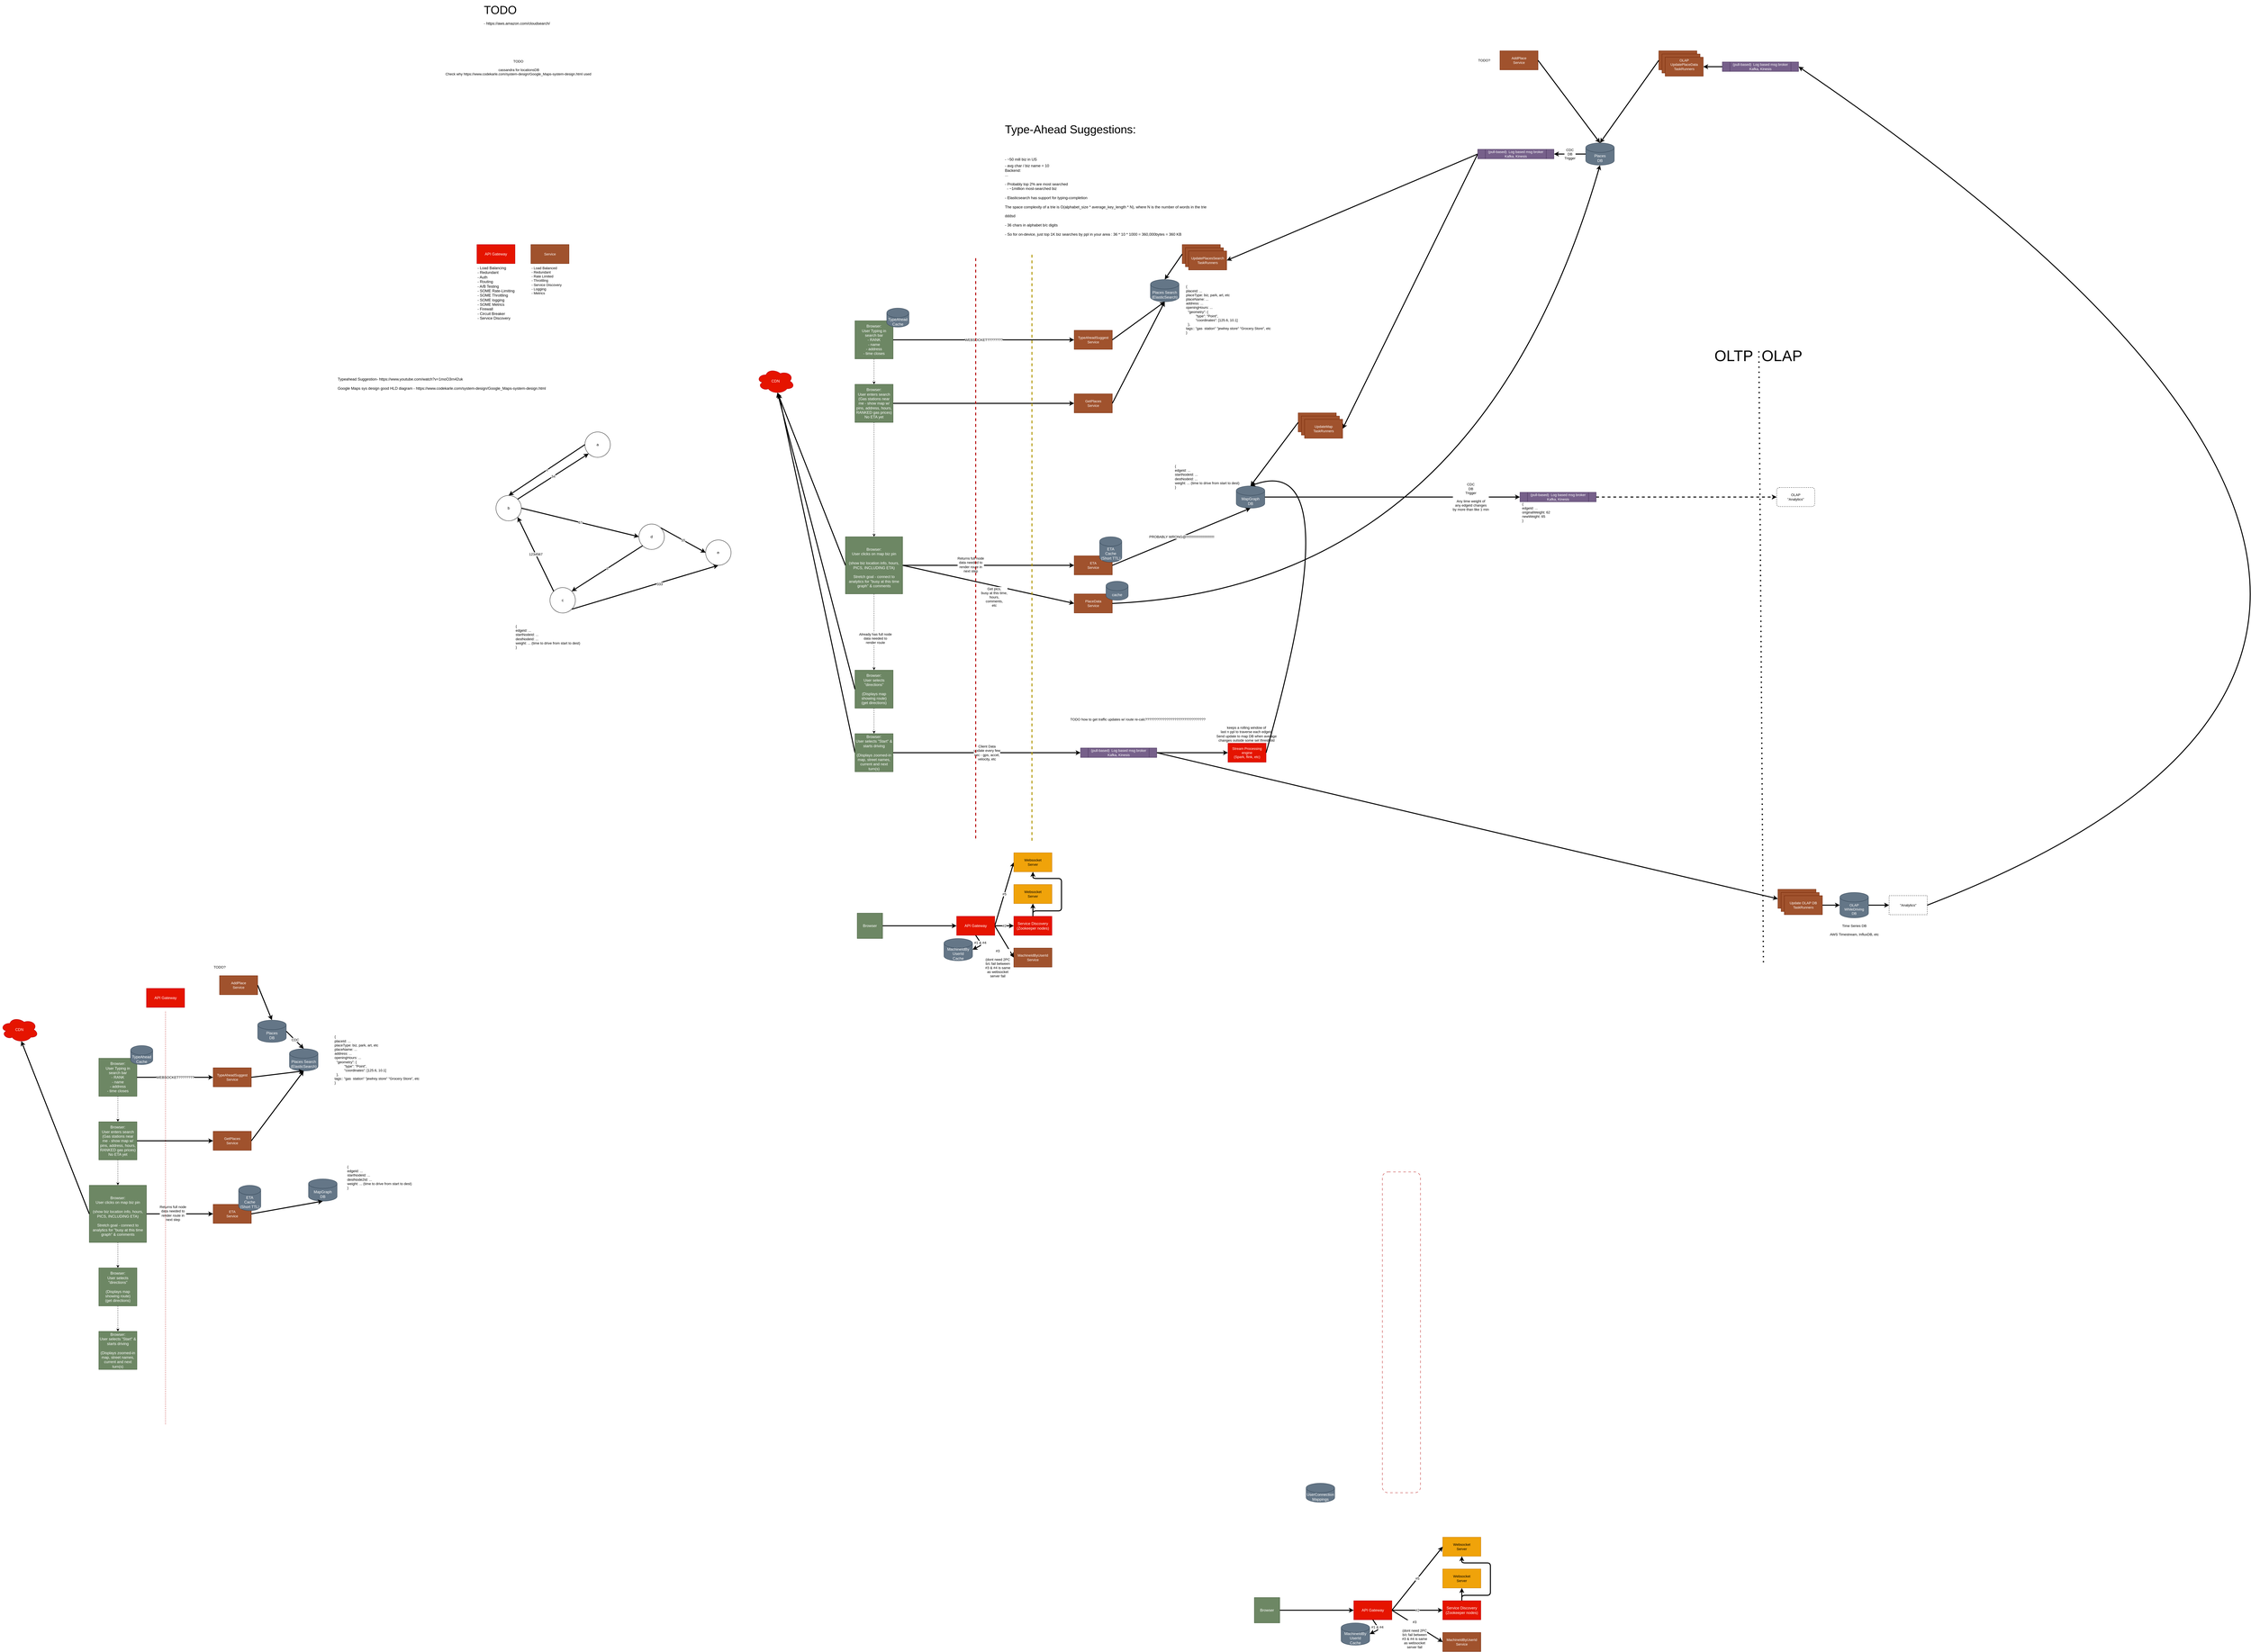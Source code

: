 <mxfile version="22.1.16" type="github">
  <diagram name="Page-1" id="2I9EhMeUA_te9yX8Prx0">
    <mxGraphModel dx="3870" dy="1756" grid="0" gridSize="10" guides="1" tooltips="1" connect="1" arrows="1" fold="1" page="0" pageScale="1" pageWidth="850" pageHeight="1100" math="0" shadow="0">
      <root>
        <mxCell id="0" />
        <mxCell id="1" parent="0" />
        <mxCell id="7P7Zeam2r1IZ2mJIhG_Y-3" value="" style="edgeStyle=orthogonalEdgeStyle;rounded=0;orthogonalLoop=1;jettySize=auto;html=1;dashed=1;" parent="1" source="7P7Zeam2r1IZ2mJIhG_Y-1" target="7P7Zeam2r1IZ2mJIhG_Y-2" edge="1">
          <mxGeometry relative="1" as="geometry" />
        </mxCell>
        <mxCell id="7P7Zeam2r1IZ2mJIhG_Y-43" value="WEBSOCKET????????" style="edgeStyle=none;shape=connector;curved=1;rounded=1;orthogonalLoop=1;jettySize=auto;html=1;exitX=1;exitY=0.5;exitDx=0;exitDy=0;entryX=0;entryY=0.5;entryDx=0;entryDy=0;labelBackgroundColor=default;strokeColor=default;strokeWidth=3;align=center;verticalAlign=middle;fontFamily=Helvetica;fontSize=11;fontColor=default;endArrow=classic;" parent="1" source="7P7Zeam2r1IZ2mJIhG_Y-1" target="7P7Zeam2r1IZ2mJIhG_Y-42" edge="1">
          <mxGeometry relative="1" as="geometry" />
        </mxCell>
        <mxCell id="7P7Zeam2r1IZ2mJIhG_Y-1" value="Browser:&lt;br&gt;User Typing in&lt;br&gt;&lt;div&gt;search bar&lt;br&gt;&lt;/div&gt;&lt;div&gt;- RANK&lt;br&gt;- name&lt;br&gt;- address&lt;br&gt;- time closes&lt;br&gt;&lt;/div&gt;" style="whiteSpace=wrap;html=1;aspect=fixed;fillColor=#6d8764;fontColor=#ffffff;strokeColor=#3A5431;" parent="1" vertex="1">
          <mxGeometry x="30" y="70" width="120" height="120" as="geometry" />
        </mxCell>
        <mxCell id="7P7Zeam2r1IZ2mJIhG_Y-9" value="" style="edgeStyle=orthogonalEdgeStyle;rounded=0;orthogonalLoop=1;jettySize=auto;html=1;dashed=1;" parent="1" source="7P7Zeam2r1IZ2mJIhG_Y-2" target="7P7Zeam2r1IZ2mJIhG_Y-8" edge="1">
          <mxGeometry relative="1" as="geometry" />
        </mxCell>
        <mxCell id="7P7Zeam2r1IZ2mJIhG_Y-46" style="edgeStyle=none;shape=connector;curved=1;rounded=1;orthogonalLoop=1;jettySize=auto;html=1;exitX=1;exitY=0.5;exitDx=0;exitDy=0;entryX=0;entryY=0.5;entryDx=0;entryDy=0;labelBackgroundColor=default;strokeColor=default;strokeWidth=3;align=center;verticalAlign=middle;fontFamily=Helvetica;fontSize=11;fontColor=default;endArrow=classic;" parent="1" source="7P7Zeam2r1IZ2mJIhG_Y-2" target="7P7Zeam2r1IZ2mJIhG_Y-45" edge="1">
          <mxGeometry relative="1" as="geometry" />
        </mxCell>
        <mxCell id="7P7Zeam2r1IZ2mJIhG_Y-2" value="Browser:&lt;br&gt;User enters search (Gas stations near me - show map w/ pins, address, hours, RANKED gas prices)&lt;br&gt;No ETA yet" style="whiteSpace=wrap;html=1;aspect=fixed;fillColor=#6d8764;fontColor=#ffffff;strokeColor=#3A5431;" parent="1" vertex="1">
          <mxGeometry x="30" y="270" width="120" height="120" as="geometry" />
        </mxCell>
        <mxCell id="7P7Zeam2r1IZ2mJIhG_Y-12" value="" style="edgeStyle=orthogonalEdgeStyle;rounded=0;orthogonalLoop=1;jettySize=auto;html=1;dashed=1;" parent="1" source="7P7Zeam2r1IZ2mJIhG_Y-6" target="7P7Zeam2r1IZ2mJIhG_Y-11" edge="1">
          <mxGeometry relative="1" as="geometry" />
        </mxCell>
        <mxCell id="7P7Zeam2r1IZ2mJIhG_Y-6" value="Browser:&lt;br&gt;User selects &quot;directions&quot;&lt;br&gt; &lt;br&gt;(Displays map showing route)&lt;br&gt;(get directions)" style="whiteSpace=wrap;html=1;aspect=fixed;fillColor=#6d8764;fontColor=#ffffff;strokeColor=#3A5431;" parent="1" vertex="1">
          <mxGeometry x="30" y="1170" width="120" height="120" as="geometry" />
        </mxCell>
        <mxCell id="7P7Zeam2r1IZ2mJIhG_Y-10" value="" style="edgeStyle=orthogonalEdgeStyle;rounded=0;orthogonalLoop=1;jettySize=auto;html=1;dashed=1;" parent="1" source="7P7Zeam2r1IZ2mJIhG_Y-8" target="7P7Zeam2r1IZ2mJIhG_Y-6" edge="1">
          <mxGeometry relative="1" as="geometry" />
        </mxCell>
        <mxCell id="iXKo_MBIXvuYCFxhrPrw-88" value="Already has full node&lt;br&gt;data needed to &lt;br&gt;render route" style="edgeLabel;html=1;align=center;verticalAlign=middle;resizable=0;points=[];fontSize=11;fontFamily=Helvetica;fontColor=default;" parent="7P7Zeam2r1IZ2mJIhG_Y-10" vertex="1" connectable="0">
          <mxGeometry x="0.163" y="4" relative="1" as="geometry">
            <mxPoint as="offset" />
          </mxGeometry>
        </mxCell>
        <mxCell id="iXKo_MBIXvuYCFxhrPrw-3" style="orthogonalLoop=1;jettySize=auto;html=1;exitX=1;exitY=0.5;exitDx=0;exitDy=0;strokeWidth=3;" parent="1" source="7P7Zeam2r1IZ2mJIhG_Y-8" target="iXKo_MBIXvuYCFxhrPrw-2" edge="1">
          <mxGeometry relative="1" as="geometry" />
        </mxCell>
        <mxCell id="iXKo_MBIXvuYCFxhrPrw-9" value="Returns full node&lt;br&gt;data needed to &lt;br&gt;render route in&lt;br&gt;next step" style="edgeLabel;html=1;align=center;verticalAlign=middle;resizable=0;points=[];fontSize=11;fontFamily=Helvetica;fontColor=default;" parent="iXKo_MBIXvuYCFxhrPrw-3" vertex="1" connectable="0">
          <mxGeometry x="-0.208" y="2" relative="1" as="geometry">
            <mxPoint as="offset" />
          </mxGeometry>
        </mxCell>
        <mxCell id="iXKo_MBIXvuYCFxhrPrw-59" style="edgeStyle=none;shape=connector;rounded=1;orthogonalLoop=1;jettySize=auto;html=1;exitX=1;exitY=0.5;exitDx=0;exitDy=0;entryX=0;entryY=0.5;entryDx=0;entryDy=0;labelBackgroundColor=default;strokeColor=default;strokeWidth=3;align=center;verticalAlign=middle;fontFamily=Helvetica;fontSize=11;fontColor=default;endArrow=classic;" parent="1" source="7P7Zeam2r1IZ2mJIhG_Y-8" target="iXKo_MBIXvuYCFxhrPrw-58" edge="1">
          <mxGeometry relative="1" as="geometry" />
        </mxCell>
        <mxCell id="iXKo_MBIXvuYCFxhrPrw-78" value="Get pics,&lt;br&gt;&lt;div&gt;busy at this time,&lt;/div&gt;&lt;div&gt;hours, &lt;br&gt;comments,&lt;/div&gt;&lt;div&gt;etc&lt;br&gt;&lt;/div&gt;" style="edgeLabel;html=1;align=center;verticalAlign=middle;resizable=0;points=[];fontSize=11;fontFamily=Helvetica;fontColor=default;" parent="iXKo_MBIXvuYCFxhrPrw-59" vertex="1" connectable="0">
          <mxGeometry x="0.015" y="-1" relative="1" as="geometry">
            <mxPoint x="14" y="38" as="offset" />
          </mxGeometry>
        </mxCell>
        <mxCell id="7P7Zeam2r1IZ2mJIhG_Y-8" value="&lt;br&gt;Browser:&lt;br&gt;User clicks on map biz pin &lt;br&gt;&lt;br&gt;(show biz location info, hours, PICS, INCLUDING ETA)&lt;br&gt;&lt;br&gt;Stretch goal - connect to analytics for &quot;busy at this time graph&quot; &amp;amp; comments&lt;br&gt;" style="whiteSpace=wrap;html=1;aspect=fixed;fillColor=#6d8764;fontColor=#ffffff;strokeColor=#3A5431;" parent="1" vertex="1">
          <mxGeometry y="750" width="180" height="180" as="geometry" />
        </mxCell>
        <mxCell id="iXKo_MBIXvuYCFxhrPrw-90" style="edgeStyle=none;shape=connector;rounded=1;orthogonalLoop=1;jettySize=auto;html=1;exitX=0;exitY=0.5;exitDx=0;exitDy=0;labelBackgroundColor=default;strokeColor=default;strokeWidth=3;align=center;verticalAlign=middle;fontFamily=Helvetica;fontSize=11;fontColor=default;endArrow=classic;" parent="1" source="7P7Zeam2r1IZ2mJIhG_Y-11" edge="1">
          <mxGeometry relative="1" as="geometry">
            <mxPoint x="-210" y="300" as="targetPoint" />
          </mxGeometry>
        </mxCell>
        <mxCell id="iXKo_MBIXvuYCFxhrPrw-94" value="Client Data&lt;br&gt;update every few&lt;br&gt;sec - gps, accel,&lt;br&gt;velocity, etc" style="edgeStyle=none;shape=connector;rounded=1;orthogonalLoop=1;jettySize=auto;html=1;exitX=1;exitY=0.5;exitDx=0;exitDy=0;entryX=0;entryY=0.5;entryDx=0;entryDy=0;labelBackgroundColor=default;strokeColor=default;strokeWidth=3;align=center;verticalAlign=middle;fontFamily=Helvetica;fontSize=11;fontColor=default;endArrow=classic;" parent="1" source="7P7Zeam2r1IZ2mJIhG_Y-11" target="iXKo_MBIXvuYCFxhrPrw-93" edge="1">
          <mxGeometry relative="1" as="geometry" />
        </mxCell>
        <mxCell id="7P7Zeam2r1IZ2mJIhG_Y-11" value="Browser:&lt;br&gt;User selects &quot;Start&quot; &amp;amp; starts driving&lt;br&gt; &lt;br&gt;(Displays zoomed-in map, street names, current and next turn(s)" style="whiteSpace=wrap;html=1;aspect=fixed;fillColor=#6d8764;fontColor=#ffffff;strokeColor=#3A5431;" parent="1" vertex="1">
          <mxGeometry x="30" y="1370" width="120" height="120" as="geometry" />
        </mxCell>
        <mxCell id="7P7Zeam2r1IZ2mJIhG_Y-14" value="Typeahead Suggestion- https://www.youtube.com/watch?v=1moO3rn42uk&#xa;&#xa;Google Maps sys design good HLD diagram - https://www.codekarle.com/system-design/Google_Maps-system-design.html&#xa;&#xa;&#xa;&#xa;" style="text;whiteSpace=wrap;" parent="1" vertex="1">
          <mxGeometry x="-1600" y="240" width="760" height="40" as="geometry" />
        </mxCell>
        <mxCell id="7P7Zeam2r1IZ2mJIhG_Y-15" value="&lt;div style=&quot;font-size: 36px;&quot; align=&quot;left&quot;&gt;&lt;font style=&quot;font-size: 36px;&quot;&gt;Type-Ahead Suggestions:&lt;br&gt;&lt;br&gt;&lt;font style=&quot;font-size: 12px;&quot;&gt;- ~50 mill biz in US&lt;/font&gt;&lt;/font&gt;&lt;/div&gt;&lt;div align=&quot;left&quot;&gt;&lt;font style=&quot;font-size: 12px;&quot;&gt;&lt;font style=&quot;font-size: 12px;&quot;&gt;- avg char / biz name = 10&lt;br&gt;Backend:&lt;/font&gt;&lt;/font&gt;&lt;/div&gt;&lt;div align=&quot;left&quot;&gt;&lt;font style=&quot;font-size: 12px;&quot;&gt;&lt;font style=&quot;font-size: 12px;&quot;&gt;...&lt;br&gt;&lt;/font&gt;&lt;/font&gt;&lt;/div&gt;&lt;div align=&quot;left&quot;&gt;&lt;font style=&quot;font-size: 12px;&quot;&gt;&lt;font style=&quot;font-size: 12px;&quot;&gt;&lt;br&gt;&lt;/font&gt;&lt;/font&gt;&lt;/div&gt;&lt;div align=&quot;left&quot;&gt;&lt;font style=&quot;font-size: 12px;&quot;&gt;&lt;font style=&quot;font-size: 12px;&quot;&gt;- Probably top 2% are most searched&lt;/font&gt;&lt;/font&gt;&lt;/div&gt;&lt;div align=&quot;left&quot;&gt;&lt;font style=&quot;font-size: 12px;&quot;&gt;&lt;font style=&quot;font-size: 12px;&quot;&gt;&amp;nbsp; - ~1million most-searched biz&lt;/font&gt;&lt;/font&gt;&lt;/div&gt;&lt;div align=&quot;left&quot;&gt;&lt;font style=&quot;font-size: 12px;&quot;&gt;&lt;font style=&quot;font-size: 12px;&quot;&gt;&lt;br&gt;&lt;/font&gt;&lt;/font&gt;&lt;/div&gt;&lt;div align=&quot;left&quot;&gt;&lt;font style=&quot;font-size: 12px;&quot;&gt;&lt;font style=&quot;font-size: 12px;&quot;&gt;- Elasticsearch has support for typing-completion&lt;br&gt;&lt;/font&gt;&lt;/font&gt;&lt;/div&gt;&lt;div align=&quot;left&quot;&gt;&lt;font style=&quot;font-size: 12px;&quot;&gt;&lt;font style=&quot;font-size: 12px;&quot;&gt;&lt;br&gt;&lt;/font&gt;&lt;/font&gt;&lt;/div&gt;&lt;div align=&quot;left&quot;&gt;&lt;font style=&quot;font-size: 12px;&quot;&gt;&lt;font style=&quot;font-size: 12px;&quot;&gt;The space complexity of a trie is O(alphabet_size * average_key_length * N), where N is the number of words in the trie&lt;br&gt;&lt;/font&gt;&lt;/font&gt;&lt;/div&gt;&lt;div align=&quot;left&quot;&gt;&lt;font style=&quot;font-size: 12px;&quot;&gt;&lt;font style=&quot;font-size: 12px;&quot;&gt;&amp;nbsp; &lt;br&gt;&lt;/font&gt;&lt;/font&gt;&lt;/div&gt;&lt;div align=&quot;left&quot;&gt;&lt;font style=&quot;font-size: 12px;&quot;&gt;dddsd&lt;br&gt;&lt;/font&gt;&lt;/div&gt;&lt;div&gt;&lt;br&gt;&lt;/div&gt;&lt;div&gt;- 36 chars in alphabet b/c digits&lt;/div&gt;&lt;div&gt;&lt;br&gt;&lt;/div&gt;&lt;div&gt;- So for on-device, just top 1K biz searches by ppl in your area : 36 * 10 * 1000 = 360,000bytes = 360 KB&lt;br&gt;&lt;/div&gt;" style="text;html=1;align=left;verticalAlign=middle;resizable=0;points=[];autosize=1;strokeColor=none;fillColor=none;" parent="1" vertex="1">
          <mxGeometry x="500" y="-560" width="670" height="370" as="geometry" />
        </mxCell>
        <mxCell id="7P7Zeam2r1IZ2mJIhG_Y-17" value="TypeAhead&lt;br&gt;Cache" style="shape=cylinder3;whiteSpace=wrap;html=1;boundedLbl=1;backgroundOutline=1;size=15;fillColor=#647687;fontColor=#ffffff;strokeColor=#314354;" parent="1" vertex="1">
          <mxGeometry x="130" y="30" width="70" height="60" as="geometry" />
        </mxCell>
        <mxCell id="7P7Zeam2r1IZ2mJIhG_Y-18" value="&lt;div style=&quot;font-size: 36px;&quot; align=&quot;left&quot;&gt;TODO&lt;/div&gt;&lt;div align=&quot;left&quot;&gt;&lt;br&gt;&lt;/div&gt;&lt;div align=&quot;left&quot;&gt;- https://aws.amazon.com/cloudsearch/&lt;br&gt;&lt;/div&gt;" style="text;html=1;align=left;verticalAlign=middle;resizable=0;points=[];autosize=1;strokeColor=none;fillColor=none;" parent="1" vertex="1">
          <mxGeometry x="-1140" y="-940" width="240" height="90" as="geometry" />
        </mxCell>
        <mxCell id="7P7Zeam2r1IZ2mJIhG_Y-19" value="CDN" style="ellipse;shape=cloud;whiteSpace=wrap;html=1;fillColor=#e51400;fontColor=#ffffff;strokeColor=#B20000;" parent="1" vertex="1">
          <mxGeometry x="-280" y="220" width="120" height="80" as="geometry" />
        </mxCell>
        <mxCell id="So-jFzFl0SxJRjuvLKv8-6" value="#2" style="edgeStyle=orthogonalEdgeStyle;shape=connector;curved=0;rounded=1;orthogonalLoop=1;jettySize=auto;html=1;exitX=1;exitY=0.5;exitDx=0;exitDy=0;entryX=0;entryY=0.5;entryDx=0;entryDy=0;labelBackgroundColor=default;strokeColor=default;strokeWidth=3;align=center;verticalAlign=middle;fontFamily=Helvetica;fontSize=11;fontColor=default;endArrow=classic;" edge="1" parent="1" source="7P7Zeam2r1IZ2mJIhG_Y-21" target="iXKo_MBIXvuYCFxhrPrw-48">
          <mxGeometry relative="1" as="geometry" />
        </mxCell>
        <mxCell id="So-jFzFl0SxJRjuvLKv8-7" value="&lt;div&gt;#3&lt;/div&gt;&lt;div&gt;&lt;br&gt;&lt;/div&gt;&lt;div&gt;(dont need 2PC&lt;br&gt;b/c fail between&lt;/div&gt;&lt;div&gt;#3 &amp;amp; #4 is same&lt;br&gt;as websocket &lt;br&gt;server fail &lt;br&gt;&lt;/div&gt;" style="shape=connector;rounded=1;orthogonalLoop=1;jettySize=auto;html=1;exitX=1;exitY=0.5;exitDx=0;exitDy=0;entryX=0;entryY=0.5;entryDx=0;entryDy=0;labelBackgroundColor=default;strokeColor=default;strokeWidth=3;align=center;verticalAlign=middle;fontFamily=Helvetica;fontSize=11;fontColor=default;endArrow=classic;" edge="1" parent="1" source="7P7Zeam2r1IZ2mJIhG_Y-21" target="iXKo_MBIXvuYCFxhrPrw-53">
          <mxGeometry x="0.071" y="-28" relative="1" as="geometry">
            <mxPoint as="offset" />
          </mxGeometry>
        </mxCell>
        <mxCell id="So-jFzFl0SxJRjuvLKv8-8" value="#5" style="rounded=0;orthogonalLoop=1;jettySize=auto;html=1;exitX=1;exitY=0.5;exitDx=0;exitDy=0;entryX=0;entryY=0.5;entryDx=0;entryDy=0;labelBackgroundColor=default;strokeColor=default;strokeWidth=3;align=center;verticalAlign=middle;fontFamily=Helvetica;fontSize=11;fontColor=default;endArrow=classic;curved=1;" edge="1" parent="1" source="7P7Zeam2r1IZ2mJIhG_Y-21" target="iXKo_MBIXvuYCFxhrPrw-49">
          <mxGeometry relative="1" as="geometry" />
        </mxCell>
        <mxCell id="7P7Zeam2r1IZ2mJIhG_Y-21" value="API Gateway" style="rounded=0;whiteSpace=wrap;html=1;fillColor=#e51400;fontColor=#ffffff;strokeColor=#B20000;" parent="1" vertex="1">
          <mxGeometry x="1600" y="4100" width="120" height="60" as="geometry" />
        </mxCell>
        <mxCell id="7P7Zeam2r1IZ2mJIhG_Y-23" value="API Gateway" style="rounded=0;whiteSpace=wrap;html=1;fillColor=#e51400;fontColor=#ffffff;strokeColor=#B20000;" parent="1" vertex="1">
          <mxGeometry x="-1160" y="-170" width="120" height="60" as="geometry" />
        </mxCell>
        <mxCell id="7P7Zeam2r1IZ2mJIhG_Y-24" value="&lt;div align=&quot;left&quot;&gt;- Load Balancing&lt;/div&gt;&lt;div align=&quot;left&quot;&gt;- Redundant&lt;/div&gt;&lt;div align=&quot;left&quot;&gt;- Auth&lt;/div&gt;&lt;div align=&quot;left&quot;&gt;- Routing&lt;/div&gt;&lt;div align=&quot;left&quot;&gt;- A/B Testing&lt;/div&gt;&lt;div align=&quot;left&quot;&gt;- SOME Rate-Limiting&lt;/div&gt;&lt;div align=&quot;left&quot;&gt;- SOME Throttling&lt;/div&gt;&lt;div align=&quot;left&quot;&gt;- SOME logging&lt;/div&gt;&lt;div align=&quot;left&quot;&gt;- SOME Metrics&lt;/div&gt;&lt;div align=&quot;left&quot;&gt;- Firewall&lt;/div&gt;&lt;div align=&quot;left&quot;&gt;- Circuit Breaker&lt;/div&gt;&lt;div align=&quot;left&quot;&gt;- Service Discovery&lt;br&gt;&lt;/div&gt;&lt;div align=&quot;left&quot;&gt;&lt;br&gt;&lt;/div&gt;" style="text;html=1;align=left;verticalAlign=middle;resizable=0;points=[];autosize=1;strokeColor=none;fillColor=none;" parent="1" vertex="1">
          <mxGeometry x="-1160" y="-110" width="140" height="200" as="geometry" />
        </mxCell>
        <mxCell id="7P7Zeam2r1IZ2mJIhG_Y-25" value="" style="endArrow=none;dashed=1;html=1;rounded=0;fillColor=#e51400;strokeColor=#B20000;strokeWidth=3;" parent="1" edge="1">
          <mxGeometry width="50" height="50" relative="1" as="geometry">
            <mxPoint x="410" y="1700" as="sourcePoint" />
            <mxPoint x="410" y="-134.706" as="targetPoint" />
          </mxGeometry>
        </mxCell>
        <mxCell id="7P7Zeam2r1IZ2mJIhG_Y-26" value="Places Search&lt;br&gt;(ElasticSearch)" style="shape=cylinder3;whiteSpace=wrap;html=1;boundedLbl=1;backgroundOutline=1;size=15;fillColor=#647687;fontColor=#ffffff;strokeColor=#314354;" parent="1" vertex="1">
          <mxGeometry x="960" y="-60" width="90" height="70" as="geometry" />
        </mxCell>
        <mxCell id="iXKo_MBIXvuYCFxhrPrw-63" value="CDC&lt;br&gt;DB&lt;br&gt;Trigger" style="edgeStyle=none;shape=connector;rounded=1;orthogonalLoop=1;jettySize=auto;html=1;exitX=0;exitY=0.5;exitDx=0;exitDy=0;exitPerimeter=0;entryX=1;entryY=0.5;entryDx=0;entryDy=0;labelBackgroundColor=default;strokeColor=default;strokeWidth=3;align=center;verticalAlign=middle;fontFamily=Helvetica;fontSize=11;fontColor=default;endArrow=classic;" parent="1" source="7P7Zeam2r1IZ2mJIhG_Y-27" target="iXKo_MBIXvuYCFxhrPrw-62" edge="1">
          <mxGeometry relative="1" as="geometry" />
        </mxCell>
        <mxCell id="7P7Zeam2r1IZ2mJIhG_Y-27" value="Places&lt;br&gt;DB&lt;br&gt;" style="shape=cylinder3;whiteSpace=wrap;html=1;boundedLbl=1;backgroundOutline=1;size=15;fillColor=#647687;fontColor=#ffffff;strokeColor=#314354;" parent="1" vertex="1">
          <mxGeometry x="2330" y="-490" width="90" height="70" as="geometry" />
        </mxCell>
        <mxCell id="7P7Zeam2r1IZ2mJIhG_Y-31" value="AddPlace&lt;br&gt;Service" style="rounded=0;whiteSpace=wrap;html=1;fontFamily=Helvetica;fontSize=11;fontColor=#ffffff;fillColor=#a0522d;strokeColor=#6D1F00;" parent="1" vertex="1">
          <mxGeometry x="2060" y="-780" width="120" height="60" as="geometry" />
        </mxCell>
        <mxCell id="7P7Zeam2r1IZ2mJIhG_Y-32" style="edgeStyle=none;shape=connector;curved=1;rounded=1;orthogonalLoop=1;jettySize=auto;html=1;exitX=1;exitY=0.5;exitDx=0;exitDy=0;entryX=0.5;entryY=0;entryDx=0;entryDy=0;entryPerimeter=0;labelBackgroundColor=default;strokeColor=default;strokeWidth=3;align=center;verticalAlign=middle;fontFamily=Helvetica;fontSize=11;fontColor=default;endArrow=classic;" parent="1" source="7P7Zeam2r1IZ2mJIhG_Y-31" target="7P7Zeam2r1IZ2mJIhG_Y-27" edge="1">
          <mxGeometry relative="1" as="geometry" />
        </mxCell>
        <mxCell id="7P7Zeam2r1IZ2mJIhG_Y-33" value="TODO?" style="text;html=1;align=center;verticalAlign=middle;resizable=0;points=[];autosize=1;strokeColor=none;fillColor=none;fontSize=11;fontFamily=Helvetica;fontColor=default;" parent="1" vertex="1">
          <mxGeometry x="1980" y="-765" width="60" height="30" as="geometry" />
        </mxCell>
        <mxCell id="7P7Zeam2r1IZ2mJIhG_Y-34" value="Service" style="rounded=0;whiteSpace=wrap;html=1;fontFamily=Helvetica;fontSize=11;fontColor=#ffffff;fillColor=#a0522d;strokeColor=#6D1F00;" parent="1" vertex="1">
          <mxGeometry x="-990" y="-170" width="120" height="60" as="geometry" />
        </mxCell>
        <mxCell id="7P7Zeam2r1IZ2mJIhG_Y-35" value="&lt;div align=&quot;left&quot;&gt;- Load Balanced&lt;/div&gt;&lt;div align=&quot;left&quot;&gt;- Redundant&lt;br&gt;&lt;/div&gt;&lt;div align=&quot;left&quot;&gt;- Rate Limited&lt;/div&gt;&lt;div align=&quot;left&quot;&gt;- Throttling&lt;/div&gt;&lt;div align=&quot;left&quot;&gt;- Service Discovery&lt;/div&gt;&lt;div align=&quot;left&quot;&gt;- Logging&lt;/div&gt;&lt;div align=&quot;left&quot;&gt;- Metrics&lt;/div&gt;&lt;div align=&quot;left&quot;&gt;&lt;br&gt;&lt;/div&gt;" style="text;html=1;align=left;verticalAlign=middle;resizable=0;points=[];autosize=1;strokeColor=none;fillColor=none;fontSize=11;fontFamily=Helvetica;fontColor=default;" parent="1" vertex="1">
          <mxGeometry x="-990" y="-110" width="120" height="120" as="geometry" />
        </mxCell>
        <mxCell id="7P7Zeam2r1IZ2mJIhG_Y-36" value="&lt;div align=&quot;left&quot;&gt;{&lt;/div&gt;&lt;div align=&quot;left&quot;&gt;placeId: ...&lt;/div&gt;&lt;div align=&quot;left&quot;&gt;placeType: biz, park, art, etc&lt;br&gt;&lt;/div&gt;&lt;div align=&quot;left&quot;&gt;placeName: ...&lt;/div&gt;&lt;div align=&quot;left&quot;&gt;address: ...&lt;/div&gt;&lt;div align=&quot;left&quot;&gt;openingHours: ...&lt;/div&gt;&lt;div align=&quot;left&quot;&gt;&amp;nbsp; &quot;geometry&quot;: {&lt;br&gt;&amp;nbsp;&amp;nbsp;&lt;span style=&quot;white-space: pre;&quot;&gt;&#x9;&lt;/span&gt;&amp;nbsp; &quot;type&quot;: &quot;Point&quot;,&lt;br&gt;&lt;span style=&quot;white-space: pre;&quot;&gt;&#x9;&lt;/span&gt;&amp;nbsp; &quot;coordinates&quot;: [125.6, 10.1]&lt;br&gt;&amp;nbsp; },&lt;/div&gt;&lt;div align=&quot;left&quot;&gt;tags:: &quot;gas&amp;nbsp; station&quot; &quot;jewlrey store&quot; &quot;Grocery Store&quot;, etc&lt;/div&gt;&lt;div align=&quot;left&quot;&gt;}&lt;br&gt;&lt;/div&gt;" style="text;html=1;align=left;verticalAlign=middle;resizable=0;points=[];autosize=1;strokeColor=none;fillColor=none;fontSize=11;fontFamily=Helvetica;fontColor=default;" parent="1" vertex="1">
          <mxGeometry x="1070" y="-50" width="310" height="170" as="geometry" />
        </mxCell>
        <mxCell id="7P7Zeam2r1IZ2mJIhG_Y-42" value="TypeAheadSuggest&lt;br&gt;Service" style="rounded=0;whiteSpace=wrap;html=1;fontFamily=Helvetica;fontSize=11;fontColor=#ffffff;fillColor=#a0522d;strokeColor=#6D1F00;" parent="1" vertex="1">
          <mxGeometry x="720" y="100" width="120" height="60" as="geometry" />
        </mxCell>
        <mxCell id="7P7Zeam2r1IZ2mJIhG_Y-45" value="GetPlaces&lt;br&gt;Service" style="rounded=0;whiteSpace=wrap;html=1;fontFamily=Helvetica;fontSize=11;fontColor=#ffffff;fillColor=#a0522d;strokeColor=#6D1F00;" parent="1" vertex="1">
          <mxGeometry x="720" y="300" width="120" height="60" as="geometry" />
        </mxCell>
        <mxCell id="iXKo_MBIXvuYCFxhrPrw-1" style="orthogonalLoop=1;jettySize=auto;html=1;exitX=0;exitY=0.5;exitDx=0;exitDy=0;entryX=0.55;entryY=0.95;entryDx=0;entryDy=0;entryPerimeter=0;strokeWidth=3;" parent="1" source="7P7Zeam2r1IZ2mJIhG_Y-8" target="7P7Zeam2r1IZ2mJIhG_Y-19" edge="1">
          <mxGeometry relative="1" as="geometry" />
        </mxCell>
        <mxCell id="iXKo_MBIXvuYCFxhrPrw-2" value="ETA&lt;br&gt;Service" style="rounded=0;whiteSpace=wrap;html=1;fontFamily=Helvetica;fontSize=11;fontColor=#ffffff;fillColor=#a0522d;strokeColor=#6D1F00;" parent="1" vertex="1">
          <mxGeometry x="720" y="810" width="120" height="60" as="geometry" />
        </mxCell>
        <mxCell id="iXKo_MBIXvuYCFxhrPrw-4" value="ETA&lt;br&gt;Cache&lt;br&gt;(Short TTL)" style="shape=cylinder3;whiteSpace=wrap;html=1;boundedLbl=1;backgroundOutline=1;size=15;fillColor=#647687;fontColor=#ffffff;strokeColor=#314354;" parent="1" vertex="1">
          <mxGeometry x="800" y="750" width="70" height="80" as="geometry" />
        </mxCell>
        <mxCell id="133cAT77LsvnSHVNWq0I-24" value="" style="edgeStyle=none;shape=connector;curved=1;rounded=1;orthogonalLoop=1;jettySize=auto;html=1;labelBackgroundColor=default;strokeColor=default;strokeWidth=3;align=center;verticalAlign=middle;fontFamily=Helvetica;fontSize=11;fontColor=default;endArrow=classic;entryX=0;entryY=0.5;entryDx=0;entryDy=0;" parent="1" source="iXKo_MBIXvuYCFxhrPrw-5" target="133cAT77LsvnSHVNWq0I-26" edge="1">
          <mxGeometry relative="1" as="geometry">
            <mxPoint x="2095.0" y="625" as="targetPoint" />
          </mxGeometry>
        </mxCell>
        <mxCell id="133cAT77LsvnSHVNWq0I-25" value="CDC&lt;br&gt;DB&lt;br&gt;Trigger&lt;br&gt;&lt;br&gt;Any time weight of &lt;br&gt;any edgeId changes&lt;br&gt;by more than like 1 min" style="edgeLabel;html=1;align=center;verticalAlign=middle;resizable=0;points=[];fontSize=11;fontFamily=Helvetica;fontColor=default;" parent="133cAT77LsvnSHVNWq0I-24" vertex="1" connectable="0">
          <mxGeometry x="0.44" y="-2" relative="1" as="geometry">
            <mxPoint x="70" y="-2" as="offset" />
          </mxGeometry>
        </mxCell>
        <mxCell id="iXKo_MBIXvuYCFxhrPrw-5" value="MapGraph&lt;br&gt;DB" style="shape=cylinder3;whiteSpace=wrap;html=1;boundedLbl=1;backgroundOutline=1;size=15;fillColor=#647687;fontColor=#ffffff;strokeColor=#314354;" parent="1" vertex="1">
          <mxGeometry x="1230" y="590" width="90" height="70" as="geometry" />
        </mxCell>
        <mxCell id="iXKo_MBIXvuYCFxhrPrw-6" value="PROBABLY WRONG@!!!!!!!!!!!!!!!!!!!!!!!!!!!!!" style="edgeStyle=none;shape=connector;rounded=1;orthogonalLoop=1;jettySize=auto;html=1;exitX=1;exitY=0.5;exitDx=0;exitDy=0;entryX=0.5;entryY=1;entryDx=0;entryDy=0;entryPerimeter=0;labelBackgroundColor=default;strokeColor=default;strokeWidth=3;align=center;verticalAlign=middle;fontFamily=Helvetica;fontSize=11;fontColor=default;endArrow=classic;" parent="1" source="iXKo_MBIXvuYCFxhrPrw-2" target="iXKo_MBIXvuYCFxhrPrw-5" edge="1">
          <mxGeometry relative="1" as="geometry" />
        </mxCell>
        <mxCell id="iXKo_MBIXvuYCFxhrPrw-7" value="&lt;div align=&quot;left&quot;&gt;{&lt;/div&gt;&lt;div align=&quot;left&quot;&gt;edgeId: ...&lt;/div&gt;&lt;div align=&quot;left&quot;&gt;startNodeId: ...&lt;/div&gt;&lt;div align=&quot;left&quot;&gt;destNodeId: ...&lt;/div&gt;&lt;div align=&quot;left&quot;&gt;weight: ... (time to drive from start to dest)&lt;br&gt;&lt;/div&gt;&lt;div align=&quot;left&quot;&gt;}&lt;br&gt;&lt;/div&gt;" style="text;html=1;align=left;verticalAlign=middle;resizable=0;points=[];autosize=1;strokeColor=none;fillColor=none;fontSize=11;fontFamily=Helvetica;fontColor=default;" parent="1" vertex="1">
          <mxGeometry x="-1040" y="1020" width="240" height="90" as="geometry" />
        </mxCell>
        <mxCell id="iXKo_MBIXvuYCFxhrPrw-8" value="&lt;div&gt;TODO&lt;/div&gt;&lt;div&gt;&lt;br&gt;&lt;/div&gt;&lt;div&gt;&amp;nbsp;cassandra for locationsDB&lt;br&gt;Check why https://www.codekarle.com/system-design/Google_Maps-system-design.html used &lt;/div&gt;" style="text;html=1;align=center;verticalAlign=middle;resizable=0;points=[];autosize=1;strokeColor=none;fillColor=none;fontSize=11;fontFamily=Helvetica;fontColor=default;" parent="1" vertex="1">
          <mxGeometry x="-1280" y="-762" width="500" height="70" as="geometry" />
        </mxCell>
        <mxCell id="iXKo_MBIXvuYCFxhrPrw-10" value="" style="edgeStyle=orthogonalEdgeStyle;rounded=0;orthogonalLoop=1;jettySize=auto;html=1;dashed=1;" parent="1" source="iXKo_MBIXvuYCFxhrPrw-12" target="iXKo_MBIXvuYCFxhrPrw-15" edge="1">
          <mxGeometry relative="1" as="geometry" />
        </mxCell>
        <mxCell id="iXKo_MBIXvuYCFxhrPrw-11" value="WEBSOCKET????????" style="edgeStyle=none;shape=connector;curved=1;rounded=1;orthogonalLoop=1;jettySize=auto;html=1;exitX=1;exitY=0.5;exitDx=0;exitDy=0;entryX=0;entryY=0.5;entryDx=0;entryDy=0;labelBackgroundColor=default;strokeColor=default;strokeWidth=3;align=center;verticalAlign=middle;fontFamily=Helvetica;fontSize=11;fontColor=default;endArrow=classic;" parent="1" source="iXKo_MBIXvuYCFxhrPrw-12" target="iXKo_MBIXvuYCFxhrPrw-35" edge="1">
          <mxGeometry relative="1" as="geometry" />
        </mxCell>
        <mxCell id="iXKo_MBIXvuYCFxhrPrw-12" value="Browser:&lt;br&gt;User Typing in&lt;br&gt;&lt;div&gt;search bar&lt;br&gt;&lt;/div&gt;&lt;div&gt;- RANK&lt;br&gt;- name&lt;br&gt;- address&lt;br&gt;- time closes&lt;br&gt;&lt;/div&gt;" style="whiteSpace=wrap;html=1;aspect=fixed;fillColor=#6d8764;fontColor=#ffffff;strokeColor=#3A5431;" parent="1" vertex="1">
          <mxGeometry x="-2350" y="2392" width="120" height="120" as="geometry" />
        </mxCell>
        <mxCell id="iXKo_MBIXvuYCFxhrPrw-13" value="" style="edgeStyle=orthogonalEdgeStyle;rounded=0;orthogonalLoop=1;jettySize=auto;html=1;dashed=1;" parent="1" source="iXKo_MBIXvuYCFxhrPrw-15" target="iXKo_MBIXvuYCFxhrPrw-21" edge="1">
          <mxGeometry relative="1" as="geometry" />
        </mxCell>
        <mxCell id="iXKo_MBIXvuYCFxhrPrw-14" style="edgeStyle=none;shape=connector;curved=1;rounded=1;orthogonalLoop=1;jettySize=auto;html=1;exitX=1;exitY=0.5;exitDx=0;exitDy=0;entryX=0;entryY=0.5;entryDx=0;entryDy=0;labelBackgroundColor=default;strokeColor=default;strokeWidth=3;align=center;verticalAlign=middle;fontFamily=Helvetica;fontSize=11;fontColor=default;endArrow=classic;" parent="1" source="iXKo_MBIXvuYCFxhrPrw-15" target="iXKo_MBIXvuYCFxhrPrw-37" edge="1">
          <mxGeometry relative="1" as="geometry" />
        </mxCell>
        <mxCell id="iXKo_MBIXvuYCFxhrPrw-15" value="Browser:&lt;br&gt;User enters search (Gas stations near me - show map w/ pins, address, hours, RANKED gas prices)&lt;br&gt;No ETA yet" style="whiteSpace=wrap;html=1;aspect=fixed;fillColor=#6d8764;fontColor=#ffffff;strokeColor=#3A5431;" parent="1" vertex="1">
          <mxGeometry x="-2350" y="2592" width="120" height="120" as="geometry" />
        </mxCell>
        <mxCell id="iXKo_MBIXvuYCFxhrPrw-16" value="" style="edgeStyle=orthogonalEdgeStyle;rounded=0;orthogonalLoop=1;jettySize=auto;html=1;dashed=1;" parent="1" source="iXKo_MBIXvuYCFxhrPrw-17" target="iXKo_MBIXvuYCFxhrPrw-22" edge="1">
          <mxGeometry relative="1" as="geometry" />
        </mxCell>
        <mxCell id="iXKo_MBIXvuYCFxhrPrw-17" value="Browser:&lt;br&gt;User selects &quot;directions&quot;&lt;br&gt; &lt;br&gt;(Displays map showing route)&lt;br&gt;(get directions)" style="whiteSpace=wrap;html=1;aspect=fixed;fillColor=#6d8764;fontColor=#ffffff;strokeColor=#3A5431;" parent="1" vertex="1">
          <mxGeometry x="-2350" y="3052" width="120" height="120" as="geometry" />
        </mxCell>
        <mxCell id="iXKo_MBIXvuYCFxhrPrw-18" value="" style="edgeStyle=orthogonalEdgeStyle;rounded=0;orthogonalLoop=1;jettySize=auto;html=1;dashed=1;" parent="1" source="iXKo_MBIXvuYCFxhrPrw-21" target="iXKo_MBIXvuYCFxhrPrw-17" edge="1">
          <mxGeometry relative="1" as="geometry" />
        </mxCell>
        <mxCell id="iXKo_MBIXvuYCFxhrPrw-19" style="orthogonalLoop=1;jettySize=auto;html=1;exitX=1;exitY=0.5;exitDx=0;exitDy=0;strokeWidth=3;" parent="1" source="iXKo_MBIXvuYCFxhrPrw-21" target="iXKo_MBIXvuYCFxhrPrw-40" edge="1">
          <mxGeometry relative="1" as="geometry" />
        </mxCell>
        <mxCell id="iXKo_MBIXvuYCFxhrPrw-20" value="Returns full node&lt;br&gt;data needed to &lt;br&gt;render route in&lt;br&gt;next step" style="edgeLabel;html=1;align=center;verticalAlign=middle;resizable=0;points=[];fontSize=11;fontFamily=Helvetica;fontColor=default;" parent="iXKo_MBIXvuYCFxhrPrw-19" vertex="1" connectable="0">
          <mxGeometry x="-0.208" y="2" relative="1" as="geometry">
            <mxPoint as="offset" />
          </mxGeometry>
        </mxCell>
        <mxCell id="iXKo_MBIXvuYCFxhrPrw-21" value="&lt;br&gt;Browser:&lt;br&gt;User clicks on map biz pin &lt;br&gt;&lt;br&gt;(show biz location info, hours, PICS, INCLUDING ETA)&lt;br&gt;&lt;br&gt;Stretch goal - connect to analytics for &quot;busy at this time graph&quot; &amp;amp; comments&lt;br&gt;" style="whiteSpace=wrap;html=1;aspect=fixed;fillColor=#6d8764;fontColor=#ffffff;strokeColor=#3A5431;" parent="1" vertex="1">
          <mxGeometry x="-2380" y="2792" width="180" height="180" as="geometry" />
        </mxCell>
        <mxCell id="iXKo_MBIXvuYCFxhrPrw-22" value="Browser:&lt;br&gt;User selects &quot;Start&quot; &amp;amp; starts driving&lt;br&gt; &lt;br&gt;(Displays zoomed-in map, street names, current and next turn(s)" style="whiteSpace=wrap;html=1;aspect=fixed;fillColor=#6d8764;fontColor=#ffffff;strokeColor=#3A5431;" parent="1" vertex="1">
          <mxGeometry x="-2350" y="3252" width="120" height="120" as="geometry" />
        </mxCell>
        <mxCell id="iXKo_MBIXvuYCFxhrPrw-23" value="TypeAhead&lt;br&gt;Cache" style="shape=cylinder3;whiteSpace=wrap;html=1;boundedLbl=1;backgroundOutline=1;size=15;fillColor=#647687;fontColor=#ffffff;strokeColor=#314354;" parent="1" vertex="1">
          <mxGeometry x="-2250" y="2352" width="70" height="60" as="geometry" />
        </mxCell>
        <mxCell id="iXKo_MBIXvuYCFxhrPrw-24" value="CDN" style="ellipse;shape=cloud;whiteSpace=wrap;html=1;fillColor=#e51400;fontColor=#ffffff;strokeColor=#B20000;" parent="1" vertex="1">
          <mxGeometry x="-2660" y="2262" width="120" height="80" as="geometry" />
        </mxCell>
        <mxCell id="iXKo_MBIXvuYCFxhrPrw-25" value="API Gateway" style="rounded=0;whiteSpace=wrap;html=1;fillColor=#e51400;fontColor=#ffffff;strokeColor=#B20000;" parent="1" vertex="1">
          <mxGeometry x="-2200" y="2172" width="120" height="60" as="geometry" />
        </mxCell>
        <mxCell id="iXKo_MBIXvuYCFxhrPrw-26" value="" style="endArrow=none;dashed=1;html=1;rounded=0;fillColor=#e51400;strokeColor=#B20000;" parent="1" edge="1">
          <mxGeometry width="50" height="50" relative="1" as="geometry">
            <mxPoint x="-2140" y="3544.424" as="sourcePoint" />
            <mxPoint x="-2140" y="2242" as="targetPoint" />
          </mxGeometry>
        </mxCell>
        <mxCell id="iXKo_MBIXvuYCFxhrPrw-27" value="Places Search&lt;br&gt;(ElasticSearch)" style="shape=cylinder3;whiteSpace=wrap;html=1;boundedLbl=1;backgroundOutline=1;size=15;fillColor=#647687;fontColor=#ffffff;strokeColor=#314354;" parent="1" vertex="1">
          <mxGeometry x="-1750" y="2362" width="90" height="70" as="geometry" />
        </mxCell>
        <mxCell id="iXKo_MBIXvuYCFxhrPrw-28" value="Places&lt;br&gt;DB&lt;br&gt;" style="shape=cylinder3;whiteSpace=wrap;html=1;boundedLbl=1;backgroundOutline=1;size=15;fillColor=#647687;fontColor=#ffffff;strokeColor=#314354;" parent="1" vertex="1">
          <mxGeometry x="-1850" y="2272" width="90" height="70" as="geometry" />
        </mxCell>
        <mxCell id="iXKo_MBIXvuYCFxhrPrw-29" style="edgeStyle=none;shape=connector;curved=1;rounded=1;orthogonalLoop=1;jettySize=auto;html=1;exitX=1;exitY=0.5;exitDx=0;exitDy=0;exitPerimeter=0;entryX=0.5;entryY=0;entryDx=0;entryDy=0;entryPerimeter=0;labelBackgroundColor=default;strokeColor=default;strokeWidth=3;align=center;verticalAlign=middle;fontFamily=Helvetica;fontSize=11;fontColor=default;endArrow=classic;" parent="1" source="iXKo_MBIXvuYCFxhrPrw-28" target="iXKo_MBIXvuYCFxhrPrw-27" edge="1">
          <mxGeometry relative="1" as="geometry" />
        </mxCell>
        <mxCell id="iXKo_MBIXvuYCFxhrPrw-30" value="CDC" style="edgeLabel;html=1;align=center;verticalAlign=middle;resizable=0;points=[];fontSize=11;fontFamily=Helvetica;fontColor=default;" parent="iXKo_MBIXvuYCFxhrPrw-29" vertex="1" connectable="0">
          <mxGeometry x="-0.008" y="1" relative="1" as="geometry">
            <mxPoint as="offset" />
          </mxGeometry>
        </mxCell>
        <mxCell id="iXKo_MBIXvuYCFxhrPrw-31" value="AddPlace&lt;br&gt;Service" style="rounded=0;whiteSpace=wrap;html=1;fontFamily=Helvetica;fontSize=11;fontColor=#ffffff;fillColor=#a0522d;strokeColor=#6D1F00;" parent="1" vertex="1">
          <mxGeometry x="-1970" y="2132" width="120" height="60" as="geometry" />
        </mxCell>
        <mxCell id="iXKo_MBIXvuYCFxhrPrw-32" style="edgeStyle=none;shape=connector;curved=1;rounded=1;orthogonalLoop=1;jettySize=auto;html=1;exitX=1;exitY=0.5;exitDx=0;exitDy=0;entryX=0.5;entryY=0;entryDx=0;entryDy=0;entryPerimeter=0;labelBackgroundColor=default;strokeColor=default;strokeWidth=3;align=center;verticalAlign=middle;fontFamily=Helvetica;fontSize=11;fontColor=default;endArrow=classic;" parent="1" source="iXKo_MBIXvuYCFxhrPrw-31" target="iXKo_MBIXvuYCFxhrPrw-28" edge="1">
          <mxGeometry relative="1" as="geometry" />
        </mxCell>
        <mxCell id="iXKo_MBIXvuYCFxhrPrw-33" value="TODO?" style="text;html=1;align=center;verticalAlign=middle;resizable=0;points=[];autosize=1;strokeColor=none;fillColor=none;fontSize=11;fontFamily=Helvetica;fontColor=default;" parent="1" vertex="1">
          <mxGeometry x="-2000" y="2090" width="60" height="30" as="geometry" />
        </mxCell>
        <mxCell id="iXKo_MBIXvuYCFxhrPrw-34" value="&lt;div align=&quot;left&quot;&gt;{&lt;/div&gt;&lt;div align=&quot;left&quot;&gt;placeId: ...&lt;/div&gt;&lt;div align=&quot;left&quot;&gt;placeType: biz, park, art, etc&lt;br&gt;&lt;/div&gt;&lt;div align=&quot;left&quot;&gt;placeName: ...&lt;/div&gt;&lt;div align=&quot;left&quot;&gt;address: ...&lt;/div&gt;&lt;div align=&quot;left&quot;&gt;openingHours: ...&lt;/div&gt;&lt;div align=&quot;left&quot;&gt;&amp;nbsp; &quot;geometry&quot;: {&lt;br&gt;&amp;nbsp;&amp;nbsp;&lt;span style=&quot;white-space: pre;&quot;&gt;&#x9;&lt;/span&gt;&amp;nbsp; &quot;type&quot;: &quot;Point&quot;,&lt;br&gt;&lt;span style=&quot;white-space: pre;&quot;&gt;&#x9;&lt;/span&gt;&amp;nbsp; &quot;coordinates&quot;: [125.6, 10.1]&lt;br&gt;&amp;nbsp; },&lt;/div&gt;&lt;div align=&quot;left&quot;&gt;tags:: &quot;gas&amp;nbsp; station&quot; &quot;jewlrey store&quot; &quot;Grocery Store&quot;, etc&lt;/div&gt;&lt;div align=&quot;left&quot;&gt;}&lt;br&gt;&lt;/div&gt;" style="text;html=1;align=left;verticalAlign=middle;resizable=0;points=[];autosize=1;strokeColor=none;fillColor=none;fontSize=11;fontFamily=Helvetica;fontColor=default;" parent="1" vertex="1">
          <mxGeometry x="-1610" y="2312" width="310" height="170" as="geometry" />
        </mxCell>
        <mxCell id="iXKo_MBIXvuYCFxhrPrw-35" value="TypeAheadSuggest&lt;br&gt;Service" style="rounded=0;whiteSpace=wrap;html=1;fontFamily=Helvetica;fontSize=11;fontColor=#ffffff;fillColor=#a0522d;strokeColor=#6D1F00;" parent="1" vertex="1">
          <mxGeometry x="-1990" y="2422" width="120" height="60" as="geometry" />
        </mxCell>
        <mxCell id="iXKo_MBIXvuYCFxhrPrw-36" style="edgeStyle=none;shape=connector;curved=1;rounded=1;orthogonalLoop=1;jettySize=auto;html=1;exitX=1;exitY=0.5;exitDx=0;exitDy=0;entryX=0.5;entryY=1;entryDx=0;entryDy=0;entryPerimeter=0;labelBackgroundColor=default;strokeColor=default;strokeWidth=3;align=center;verticalAlign=middle;fontFamily=Helvetica;fontSize=11;fontColor=default;endArrow=classic;" parent="1" source="iXKo_MBIXvuYCFxhrPrw-35" target="iXKo_MBIXvuYCFxhrPrw-27" edge="1">
          <mxGeometry relative="1" as="geometry" />
        </mxCell>
        <mxCell id="iXKo_MBIXvuYCFxhrPrw-37" value="GetPlaces&lt;br&gt;Service" style="rounded=0;whiteSpace=wrap;html=1;fontFamily=Helvetica;fontSize=11;fontColor=#ffffff;fillColor=#a0522d;strokeColor=#6D1F00;" parent="1" vertex="1">
          <mxGeometry x="-1990" y="2622" width="120" height="60" as="geometry" />
        </mxCell>
        <mxCell id="iXKo_MBIXvuYCFxhrPrw-38" style="edgeStyle=none;shape=connector;curved=1;rounded=1;orthogonalLoop=1;jettySize=auto;html=1;exitX=1;exitY=0.5;exitDx=0;exitDy=0;entryX=0.5;entryY=1;entryDx=0;entryDy=0;entryPerimeter=0;labelBackgroundColor=default;strokeColor=default;strokeWidth=3;align=center;verticalAlign=middle;fontFamily=Helvetica;fontSize=11;fontColor=default;endArrow=classic;" parent="1" source="iXKo_MBIXvuYCFxhrPrw-37" target="iXKo_MBIXvuYCFxhrPrw-27" edge="1">
          <mxGeometry relative="1" as="geometry" />
        </mxCell>
        <mxCell id="iXKo_MBIXvuYCFxhrPrw-39" style="orthogonalLoop=1;jettySize=auto;html=1;exitX=0;exitY=0.5;exitDx=0;exitDy=0;entryX=0.55;entryY=0.95;entryDx=0;entryDy=0;entryPerimeter=0;strokeWidth=3;" parent="1" source="iXKo_MBIXvuYCFxhrPrw-21" target="iXKo_MBIXvuYCFxhrPrw-24" edge="1">
          <mxGeometry relative="1" as="geometry" />
        </mxCell>
        <mxCell id="iXKo_MBIXvuYCFxhrPrw-40" value="ETA&lt;br&gt;Service" style="rounded=0;whiteSpace=wrap;html=1;fontFamily=Helvetica;fontSize=11;fontColor=#ffffff;fillColor=#a0522d;strokeColor=#6D1F00;" parent="1" vertex="1">
          <mxGeometry x="-1990" y="2852" width="120" height="60" as="geometry" />
        </mxCell>
        <mxCell id="iXKo_MBIXvuYCFxhrPrw-41" value="ETA&lt;br&gt;Cache&lt;br&gt;(Short TTL)" style="shape=cylinder3;whiteSpace=wrap;html=1;boundedLbl=1;backgroundOutline=1;size=15;fillColor=#647687;fontColor=#ffffff;strokeColor=#314354;" parent="1" vertex="1">
          <mxGeometry x="-1910" y="2792" width="70" height="80" as="geometry" />
        </mxCell>
        <mxCell id="iXKo_MBIXvuYCFxhrPrw-42" value="MapGraph&lt;br&gt;DB" style="shape=cylinder3;whiteSpace=wrap;html=1;boundedLbl=1;backgroundOutline=1;size=15;fillColor=#647687;fontColor=#ffffff;strokeColor=#314354;" parent="1" vertex="1">
          <mxGeometry x="-1690" y="2772" width="90" height="70" as="geometry" />
        </mxCell>
        <mxCell id="iXKo_MBIXvuYCFxhrPrw-43" style="edgeStyle=none;shape=connector;rounded=1;orthogonalLoop=1;jettySize=auto;html=1;exitX=1;exitY=0.5;exitDx=0;exitDy=0;entryX=0.5;entryY=1;entryDx=0;entryDy=0;entryPerimeter=0;labelBackgroundColor=default;strokeColor=default;strokeWidth=3;align=center;verticalAlign=middle;fontFamily=Helvetica;fontSize=11;fontColor=default;endArrow=classic;" parent="1" source="iXKo_MBIXvuYCFxhrPrw-40" target="iXKo_MBIXvuYCFxhrPrw-42" edge="1">
          <mxGeometry relative="1" as="geometry" />
        </mxCell>
        <mxCell id="iXKo_MBIXvuYCFxhrPrw-44" value="&lt;div align=&quot;left&quot;&gt;{&lt;/div&gt;&lt;div align=&quot;left&quot;&gt;edgeId: ...&lt;/div&gt;&lt;div align=&quot;left&quot;&gt;startNodeId: ...&lt;/div&gt;&lt;div align=&quot;left&quot;&gt;destNode2Id: ...&lt;/div&gt;&lt;div align=&quot;left&quot;&gt;weight: ... (time to drive from start to dest)&lt;br&gt;&lt;/div&gt;&lt;div align=&quot;left&quot;&gt;}&lt;br&gt;&lt;/div&gt;" style="text;html=1;align=left;verticalAlign=middle;resizable=0;points=[];autosize=1;strokeColor=none;fillColor=none;fontSize=11;fontFamily=Helvetica;fontColor=default;" parent="1" vertex="1">
          <mxGeometry x="-1570" y="2722" width="240" height="90" as="geometry" />
        </mxCell>
        <mxCell id="iXKo_MBIXvuYCFxhrPrw-45" value="" style="rounded=1;whiteSpace=wrap;html=1;fontFamily=Helvetica;fontSize=11;fontColor=#ffffff;fillColor=none;dashed=1;dashPattern=8 8;strokeColor=#B20000;" parent="1" vertex="1">
          <mxGeometry x="1690" y="2750" width="120" height="1010" as="geometry" />
        </mxCell>
        <mxCell id="iXKo_MBIXvuYCFxhrPrw-46" value="MachineIdBy&lt;br&gt;UserId&lt;br&gt;Cache" style="shape=cylinder3;whiteSpace=wrap;html=1;boundedLbl=1;backgroundOutline=1;size=15;fillColor=#647687;fontColor=#ffffff;strokeColor=#314354;" parent="1" vertex="1">
          <mxGeometry x="1560" y="4170" width="90" height="70" as="geometry" />
        </mxCell>
        <mxCell id="iXKo_MBIXvuYCFxhrPrw-47" style="edgeStyle=none;shape=connector;rounded=1;orthogonalLoop=1;jettySize=auto;html=1;exitX=0.5;exitY=1;exitDx=0;exitDy=0;entryX=1;entryY=0.5;entryDx=0;entryDy=0;entryPerimeter=0;labelBackgroundColor=default;strokeColor=default;strokeWidth=3;align=center;verticalAlign=middle;fontFamily=Helvetica;fontSize=11;fontColor=default;endArrow=classic;" parent="1" source="7P7Zeam2r1IZ2mJIhG_Y-21" target="iXKo_MBIXvuYCFxhrPrw-46" edge="1">
          <mxGeometry relative="1" as="geometry">
            <Array as="points">
              <mxPoint x="1680" y="4190" />
            </Array>
          </mxGeometry>
        </mxCell>
        <mxCell id="So-jFzFl0SxJRjuvLKv8-1" value="#1 &amp;amp; #4" style="edgeLabel;html=1;align=center;verticalAlign=middle;resizable=0;points=[];" vertex="1" connectable="0" parent="iXKo_MBIXvuYCFxhrPrw-47">
          <mxGeometry x="-0.243" y="-2" relative="1" as="geometry">
            <mxPoint x="1" as="offset" />
          </mxGeometry>
        </mxCell>
        <mxCell id="So-jFzFl0SxJRjuvLKv8-4" style="edgeStyle=orthogonalEdgeStyle;rounded=1;orthogonalLoop=1;jettySize=auto;html=1;exitX=0.5;exitY=0;exitDx=0;exitDy=0;entryX=0.5;entryY=1;entryDx=0;entryDy=0;strokeWidth=3;curved=0;" edge="1" parent="1" source="iXKo_MBIXvuYCFxhrPrw-48" target="iXKo_MBIXvuYCFxhrPrw-51">
          <mxGeometry relative="1" as="geometry" />
        </mxCell>
        <mxCell id="So-jFzFl0SxJRjuvLKv8-5" style="edgeStyle=orthogonalEdgeStyle;shape=connector;curved=0;rounded=1;orthogonalLoop=1;jettySize=auto;html=1;exitX=0.5;exitY=0;exitDx=0;exitDy=0;entryX=0.5;entryY=1;entryDx=0;entryDy=0;labelBackgroundColor=default;strokeColor=default;strokeWidth=3;align=center;verticalAlign=middle;fontFamily=Helvetica;fontSize=11;fontColor=default;endArrow=classic;" edge="1" parent="1" source="iXKo_MBIXvuYCFxhrPrw-48" target="iXKo_MBIXvuYCFxhrPrw-49">
          <mxGeometry relative="1" as="geometry">
            <Array as="points">
              <mxPoint x="1940" y="4083" />
              <mxPoint x="2030" y="4083" />
              <mxPoint x="2030" y="3981" />
              <mxPoint x="1940" y="3981" />
            </Array>
          </mxGeometry>
        </mxCell>
        <mxCell id="iXKo_MBIXvuYCFxhrPrw-48" value="Service Discovery&lt;br&gt;(Zookeeper nodes)" style="whiteSpace=wrap;html=1;fillColor=#e51400;strokeColor=#B20000;fontColor=#ffffff;" parent="1" vertex="1">
          <mxGeometry x="1880" y="4100" width="120" height="60" as="geometry" />
        </mxCell>
        <mxCell id="iXKo_MBIXvuYCFxhrPrw-49" value="Websocket&lt;br&gt;Server" style="rounded=0;whiteSpace=wrap;html=1;fontFamily=Helvetica;fontSize=11;fontColor=#000000;fillColor=#f0a30a;strokeColor=#BD7000;" parent="1" vertex="1">
          <mxGeometry x="1880" y="3900" width="120" height="60" as="geometry" />
        </mxCell>
        <mxCell id="iXKo_MBIXvuYCFxhrPrw-50" value="UserConnection&lt;br&gt;Mappings" style="shape=cylinder3;whiteSpace=wrap;html=1;boundedLbl=1;backgroundOutline=1;size=15;fillColor=#647687;fontColor=#ffffff;strokeColor=#314354;" parent="1" vertex="1">
          <mxGeometry x="1450" y="3730" width="90" height="60" as="geometry" />
        </mxCell>
        <mxCell id="iXKo_MBIXvuYCFxhrPrw-51" value="Websocket&lt;br&gt;Server" style="rounded=0;whiteSpace=wrap;html=1;fontFamily=Helvetica;fontSize=11;fontColor=#000000;fillColor=#f0a30a;strokeColor=#BD7000;" parent="1" vertex="1">
          <mxGeometry x="1880" y="4000" width="120" height="60" as="geometry" />
        </mxCell>
        <mxCell id="iXKo_MBIXvuYCFxhrPrw-53" value="MachineIdByUserId&lt;br&gt;Service" style="rounded=0;whiteSpace=wrap;html=1;fontFamily=Helvetica;fontSize=11;fontColor=#ffffff;fillColor=#a0522d;strokeColor=#6D1F00;" parent="1" vertex="1">
          <mxGeometry x="1880" y="4200" width="120" height="60" as="geometry" />
        </mxCell>
        <mxCell id="iXKo_MBIXvuYCFxhrPrw-56" value="" style="rounded=0;whiteSpace=wrap;html=1;fontFamily=Helvetica;fontSize=11;fontColor=#ffffff;fillColor=#a0522d;strokeColor=#6D1F00;" parent="1" vertex="1">
          <mxGeometry x="1425" y="360" width="120" height="60" as="geometry" />
        </mxCell>
        <mxCell id="iXKo_MBIXvuYCFxhrPrw-57" style="edgeStyle=none;shape=connector;rounded=1;orthogonalLoop=1;jettySize=auto;html=1;exitX=0;exitY=0.5;exitDx=0;exitDy=0;entryX=0.5;entryY=0;entryDx=0;entryDy=0;entryPerimeter=0;labelBackgroundColor=default;strokeColor=default;strokeWidth=3;align=center;verticalAlign=middle;fontFamily=Helvetica;fontSize=11;fontColor=default;endArrow=classic;" parent="1" source="iXKo_MBIXvuYCFxhrPrw-56" target="iXKo_MBIXvuYCFxhrPrw-5" edge="1">
          <mxGeometry relative="1" as="geometry" />
        </mxCell>
        <mxCell id="iXKo_MBIXvuYCFxhrPrw-58" value="PlaceData&lt;br&gt;Service" style="rounded=0;whiteSpace=wrap;html=1;fontFamily=Helvetica;fontSize=11;fontColor=#ffffff;fillColor=#a0522d;strokeColor=#6D1F00;" parent="1" vertex="1">
          <mxGeometry x="720" y="930" width="120" height="60" as="geometry" />
        </mxCell>
        <mxCell id="iXKo_MBIXvuYCFxhrPrw-69" style="edgeStyle=none;shape=connector;rounded=1;orthogonalLoop=1;jettySize=auto;html=1;exitX=0;exitY=0.5;exitDx=0;exitDy=0;entryX=1;entryY=0.5;entryDx=0;entryDy=0;labelBackgroundColor=default;strokeColor=default;strokeWidth=3;align=center;verticalAlign=middle;fontFamily=Helvetica;fontSize=11;fontColor=default;endArrow=classic;" parent="1" source="iXKo_MBIXvuYCFxhrPrw-62" target="iXKo_MBIXvuYCFxhrPrw-67" edge="1">
          <mxGeometry relative="1" as="geometry" />
        </mxCell>
        <mxCell id="iXKo_MBIXvuYCFxhrPrw-74" style="edgeStyle=none;shape=connector;rounded=1;orthogonalLoop=1;jettySize=auto;html=1;exitX=0;exitY=0.5;exitDx=0;exitDy=0;entryX=1;entryY=0.5;entryDx=0;entryDy=0;labelBackgroundColor=default;strokeColor=default;strokeWidth=3;align=center;verticalAlign=middle;fontFamily=Helvetica;fontSize=11;fontColor=default;endArrow=classic;" parent="1" source="iXKo_MBIXvuYCFxhrPrw-62" target="iXKo_MBIXvuYCFxhrPrw-73" edge="1">
          <mxGeometry relative="1" as="geometry" />
        </mxCell>
        <mxCell id="iXKo_MBIXvuYCFxhrPrw-62" value="(pull-based)&amp;nbsp; Log based msg broker&lt;br&gt;Kafka, Kinesis" style="shape=process;whiteSpace=wrap;html=1;backgroundOutline=1;fontFamily=Helvetica;fontSize=11;fontColor=#ffffff;fillColor=#76608a;strokeColor=#432D57;" parent="1" vertex="1">
          <mxGeometry x="1990" y="-470" width="240" height="30" as="geometry" />
        </mxCell>
        <mxCell id="iXKo_MBIXvuYCFxhrPrw-65" value="" style="rounded=0;whiteSpace=wrap;html=1;fontFamily=Helvetica;fontSize=11;fontColor=#ffffff;fillColor=#a0522d;strokeColor=#6D1F00;" parent="1" vertex="1">
          <mxGeometry x="1060" y="-170" width="120" height="60" as="geometry" />
        </mxCell>
        <mxCell id="iXKo_MBIXvuYCFxhrPrw-66" value="" style="rounded=0;whiteSpace=wrap;html=1;fontFamily=Helvetica;fontSize=11;fontColor=#ffffff;fillColor=#a0522d;strokeColor=#6D1F00;" parent="1" vertex="1">
          <mxGeometry x="1070" y="-160" width="120" height="60" as="geometry" />
        </mxCell>
        <mxCell id="iXKo_MBIXvuYCFxhrPrw-67" value="UpdatePlacesSearch&lt;br&gt;TaskRunners" style="rounded=0;whiteSpace=wrap;html=1;fontFamily=Helvetica;fontSize=11;fontColor=#ffffff;fillColor=#a0522d;strokeColor=#6D1F00;" parent="1" vertex="1">
          <mxGeometry x="1080" y="-150" width="120" height="60" as="geometry" />
        </mxCell>
        <mxCell id="iXKo_MBIXvuYCFxhrPrw-68" style="edgeStyle=none;shape=connector;rounded=1;orthogonalLoop=1;jettySize=auto;html=1;exitX=0;exitY=0.5;exitDx=0;exitDy=0;entryX=0.5;entryY=0;entryDx=0;entryDy=0;entryPerimeter=0;labelBackgroundColor=default;strokeColor=default;strokeWidth=3;align=center;verticalAlign=middle;fontFamily=Helvetica;fontSize=11;fontColor=default;endArrow=classic;" parent="1" source="iXKo_MBIXvuYCFxhrPrw-65" target="7P7Zeam2r1IZ2mJIhG_Y-26" edge="1">
          <mxGeometry relative="1" as="geometry" />
        </mxCell>
        <mxCell id="iXKo_MBIXvuYCFxhrPrw-72" value="" style="rounded=0;whiteSpace=wrap;html=1;fontFamily=Helvetica;fontSize=11;fontColor=#ffffff;fillColor=#a0522d;strokeColor=#6D1F00;" parent="1" vertex="1">
          <mxGeometry x="1435" y="370" width="120" height="60" as="geometry" />
        </mxCell>
        <mxCell id="iXKo_MBIXvuYCFxhrPrw-73" value="UpdateMap&lt;br&gt;TaskRunners" style="rounded=0;whiteSpace=wrap;html=1;fontFamily=Helvetica;fontSize=11;fontColor=#ffffff;fillColor=#a0522d;strokeColor=#6D1F00;" parent="1" vertex="1">
          <mxGeometry x="1445" y="380" width="120" height="60" as="geometry" />
        </mxCell>
        <mxCell id="iXKo_MBIXvuYCFxhrPrw-75" style="edgeStyle=none;shape=connector;rounded=1;orthogonalLoop=1;jettySize=auto;html=1;exitX=1;exitY=0.5;exitDx=0;exitDy=0;entryX=0.5;entryY=1;entryDx=0;entryDy=0;entryPerimeter=0;labelBackgroundColor=default;strokeColor=default;strokeWidth=3;align=center;verticalAlign=middle;fontFamily=Helvetica;fontSize=11;fontColor=default;endArrow=classic;" parent="1" source="7P7Zeam2r1IZ2mJIhG_Y-42" target="7P7Zeam2r1IZ2mJIhG_Y-26" edge="1">
          <mxGeometry relative="1" as="geometry" />
        </mxCell>
        <mxCell id="iXKo_MBIXvuYCFxhrPrw-76" style="edgeStyle=none;shape=connector;rounded=1;orthogonalLoop=1;jettySize=auto;html=1;exitX=1;exitY=0.5;exitDx=0;exitDy=0;entryX=0.5;entryY=1;entryDx=0;entryDy=0;entryPerimeter=0;labelBackgroundColor=default;strokeColor=default;strokeWidth=3;align=center;verticalAlign=middle;fontFamily=Helvetica;fontSize=11;fontColor=default;endArrow=classic;" parent="1" source="7P7Zeam2r1IZ2mJIhG_Y-45" target="7P7Zeam2r1IZ2mJIhG_Y-26" edge="1">
          <mxGeometry relative="1" as="geometry" />
        </mxCell>
        <mxCell id="iXKo_MBIXvuYCFxhrPrw-77" style="shape=connector;orthogonalLoop=1;jettySize=auto;html=1;exitX=1;exitY=0.5;exitDx=0;exitDy=0;entryX=0.5;entryY=1;entryDx=0;entryDy=0;entryPerimeter=0;labelBackgroundColor=default;strokeColor=default;strokeWidth=3;align=center;verticalAlign=middle;fontFamily=Helvetica;fontSize=11;fontColor=default;endArrow=classic;curved=1;" parent="1" source="iXKo_MBIXvuYCFxhrPrw-58" target="7P7Zeam2r1IZ2mJIhG_Y-27" edge="1">
          <mxGeometry relative="1" as="geometry">
            <Array as="points">
              <mxPoint x="1990" y="910" />
            </Array>
          </mxGeometry>
        </mxCell>
        <mxCell id="iXKo_MBIXvuYCFxhrPrw-79" value="" style="rounded=0;whiteSpace=wrap;html=1;fontFamily=Helvetica;fontSize=11;fontColor=#ffffff;fillColor=#a0522d;strokeColor=#6D1F00;" parent="1" vertex="1">
          <mxGeometry x="2560" y="-780" width="120" height="60" as="geometry" />
        </mxCell>
        <mxCell id="iXKo_MBIXvuYCFxhrPrw-80" style="edgeStyle=none;shape=connector;rounded=1;orthogonalLoop=1;jettySize=auto;html=1;exitX=0;exitY=0.5;exitDx=0;exitDy=0;entryX=0.5;entryY=0;entryDx=0;entryDy=0;entryPerimeter=0;labelBackgroundColor=default;strokeColor=default;strokeWidth=3;align=center;verticalAlign=middle;fontFamily=Helvetica;fontSize=11;fontColor=default;endArrow=classic;" parent="1" source="iXKo_MBIXvuYCFxhrPrw-79" target="7P7Zeam2r1IZ2mJIhG_Y-27" edge="1">
          <mxGeometry relative="1" as="geometry" />
        </mxCell>
        <mxCell id="iXKo_MBIXvuYCFxhrPrw-81" value="" style="rounded=0;whiteSpace=wrap;html=1;fontFamily=Helvetica;fontSize=11;fontColor=#ffffff;fillColor=#a0522d;strokeColor=#6D1F00;" parent="1" vertex="1">
          <mxGeometry x="2570" y="-770" width="120" height="60" as="geometry" />
        </mxCell>
        <mxCell id="iXKo_MBIXvuYCFxhrPrw-82" value="&#xa;OLAP UpdatePlaceData&lt;br&gt;TaskRunners&#xa;&#xa;" style="rounded=0;whiteSpace=wrap;html=1;fontFamily=Helvetica;fontSize=11;fontColor=#ffffff;fillColor=#a0522d;strokeColor=#6D1F00;" parent="1" vertex="1">
          <mxGeometry x="2580" y="-760" width="120" height="60" as="geometry" />
        </mxCell>
        <mxCell id="iXKo_MBIXvuYCFxhrPrw-85" style="edgeStyle=none;shape=connector;rounded=1;orthogonalLoop=1;jettySize=auto;html=1;exitX=0;exitY=0.5;exitDx=0;exitDy=0;entryX=1;entryY=0.5;entryDx=0;entryDy=0;labelBackgroundColor=default;strokeColor=default;strokeWidth=3;align=center;verticalAlign=middle;fontFamily=Helvetica;fontSize=11;fontColor=default;endArrow=classic;" parent="1" source="iXKo_MBIXvuYCFxhrPrw-84" target="iXKo_MBIXvuYCFxhrPrw-82" edge="1">
          <mxGeometry relative="1" as="geometry" />
        </mxCell>
        <mxCell id="iXKo_MBIXvuYCFxhrPrw-84" value="(pull-based)&amp;nbsp; Log based msg broker&lt;br&gt;Kafka, Kinesis" style="shape=process;whiteSpace=wrap;html=1;backgroundOutline=1;fontFamily=Helvetica;fontSize=11;fontColor=#ffffff;fillColor=#76608a;strokeColor=#432D57;" parent="1" vertex="1">
          <mxGeometry x="2760" y="-745" width="240" height="30" as="geometry" />
        </mxCell>
        <mxCell id="iXKo_MBIXvuYCFxhrPrw-87" value="cache" style="shape=cylinder3;whiteSpace=wrap;html=1;boundedLbl=1;backgroundOutline=1;size=15;fillColor=#647687;fontColor=#ffffff;strokeColor=#314354;" parent="1" vertex="1">
          <mxGeometry x="820" y="890" width="70" height="60" as="geometry" />
        </mxCell>
        <mxCell id="iXKo_MBIXvuYCFxhrPrw-89" style="edgeStyle=none;shape=connector;rounded=1;orthogonalLoop=1;jettySize=auto;html=1;exitX=0;exitY=0.5;exitDx=0;exitDy=0;entryX=0.55;entryY=0.95;entryDx=0;entryDy=0;entryPerimeter=0;labelBackgroundColor=default;strokeColor=default;strokeWidth=3;align=center;verticalAlign=middle;fontFamily=Helvetica;fontSize=11;fontColor=default;endArrow=classic;" parent="1" source="7P7Zeam2r1IZ2mJIhG_Y-6" target="7P7Zeam2r1IZ2mJIhG_Y-19" edge="1">
          <mxGeometry relative="1" as="geometry" />
        </mxCell>
        <mxCell id="iXKo_MBIXvuYCFxhrPrw-103" style="edgeStyle=none;shape=connector;curved=1;rounded=1;orthogonalLoop=1;jettySize=auto;html=1;exitX=1;exitY=0.5;exitDx=0;exitDy=0;entryX=0;entryY=0.5;entryDx=0;entryDy=0;labelBackgroundColor=default;strokeColor=default;strokeWidth=3;align=center;verticalAlign=middle;fontFamily=Helvetica;fontSize=11;fontColor=default;endArrow=classic;" parent="1" source="iXKo_MBIXvuYCFxhrPrw-93" target="iXKo_MBIXvuYCFxhrPrw-100" edge="1">
          <mxGeometry relative="1" as="geometry" />
        </mxCell>
        <mxCell id="133cAT77LsvnSHVNWq0I-19" style="edgeStyle=none;shape=connector;curved=1;rounded=1;orthogonalLoop=1;jettySize=auto;html=1;entryX=0;entryY=0.5;entryDx=0;entryDy=0;labelBackgroundColor=default;strokeColor=default;strokeWidth=3;align=center;verticalAlign=middle;fontFamily=Helvetica;fontSize=11;fontColor=default;endArrow=classic;" parent="1" source="iXKo_MBIXvuYCFxhrPrw-93" target="133cAT77LsvnSHVNWq0I-18" edge="1">
          <mxGeometry relative="1" as="geometry" />
        </mxCell>
        <mxCell id="iXKo_MBIXvuYCFxhrPrw-93" value="(pull-based)&amp;nbsp; Log based msg broker&lt;br&gt;Kafka, Kinesis" style="shape=process;whiteSpace=wrap;html=1;backgroundOutline=1;fontFamily=Helvetica;fontSize=11;fontColor=#ffffff;fillColor=#76608a;strokeColor=#432D57;" parent="1" vertex="1">
          <mxGeometry x="740" y="1415" width="240" height="30" as="geometry" />
        </mxCell>
        <mxCell id="iXKo_MBIXvuYCFxhrPrw-100" value="" style="rounded=0;whiteSpace=wrap;html=1;fontFamily=Helvetica;fontSize=11;fontColor=#ffffff;fillColor=#a0522d;strokeColor=#6D1F00;" parent="1" vertex="1">
          <mxGeometry x="2935" y="1860" width="120" height="60" as="geometry" />
        </mxCell>
        <mxCell id="iXKo_MBIXvuYCFxhrPrw-101" value="" style="rounded=0;whiteSpace=wrap;html=1;fontFamily=Helvetica;fontSize=11;fontColor=#ffffff;fillColor=#a0522d;strokeColor=#6D1F00;" parent="1" vertex="1">
          <mxGeometry x="2945" y="1870" width="120" height="60" as="geometry" />
        </mxCell>
        <mxCell id="iXKo_MBIXvuYCFxhrPrw-105" value="" style="edgeStyle=none;shape=connector;curved=1;rounded=1;orthogonalLoop=1;jettySize=auto;html=1;labelBackgroundColor=default;strokeColor=default;strokeWidth=3;align=center;verticalAlign=middle;fontFamily=Helvetica;fontSize=11;fontColor=default;endArrow=classic;" parent="1" source="iXKo_MBIXvuYCFxhrPrw-102" target="iXKo_MBIXvuYCFxhrPrw-104" edge="1">
          <mxGeometry relative="1" as="geometry" />
        </mxCell>
        <mxCell id="iXKo_MBIXvuYCFxhrPrw-102" value="Update OLAP DB&lt;br&gt;TaskRunners" style="rounded=0;whiteSpace=wrap;html=1;fontFamily=Helvetica;fontSize=11;fontColor=#ffffff;fillColor=#a0522d;strokeColor=#6D1F00;" parent="1" vertex="1">
          <mxGeometry x="2955" y="1880" width="120" height="60" as="geometry" />
        </mxCell>
        <mxCell id="iXKo_MBIXvuYCFxhrPrw-111" value="" style="edgeStyle=none;shape=connector;curved=1;rounded=1;orthogonalLoop=1;jettySize=auto;html=1;labelBackgroundColor=default;strokeColor=default;strokeWidth=3;align=center;verticalAlign=middle;fontFamily=Helvetica;fontSize=11;fontColor=default;endArrow=classic;" parent="1" source="iXKo_MBIXvuYCFxhrPrw-104" target="iXKo_MBIXvuYCFxhrPrw-110" edge="1">
          <mxGeometry relative="1" as="geometry" />
        </mxCell>
        <mxCell id="iXKo_MBIXvuYCFxhrPrw-104" value="OLAP&lt;br&gt;WhileDriving&lt;br&gt;DB" style="shape=cylinder3;whiteSpace=wrap;html=1;boundedLbl=1;backgroundOutline=1;size=15;fontFamily=Helvetica;fontSize=11;fontColor=#ffffff;fillColor=#647687;strokeColor=#314354;" parent="1" vertex="1">
          <mxGeometry x="3130" y="1870" width="90" height="80" as="geometry" />
        </mxCell>
        <mxCell id="iXKo_MBIXvuYCFxhrPrw-106" value="" style="endArrow=none;dashed=1;html=1;dashPattern=1 3;strokeWidth=4;rounded=1;labelBackgroundColor=default;strokeColor=default;align=center;verticalAlign=middle;fontFamily=Helvetica;fontSize=11;fontColor=default;shape=connector;edgeStyle=none;curved=1;" parent="1" edge="1">
          <mxGeometry width="50" height="50" relative="1" as="geometry">
            <mxPoint x="2889.41" y="2090" as="sourcePoint" />
            <mxPoint x="2875" y="163" as="targetPoint" />
          </mxGeometry>
        </mxCell>
        <mxCell id="iXKo_MBIXvuYCFxhrPrw-107" value="&lt;font style=&quot;font-size: 48px;&quot;&gt;OLTP&amp;nbsp; OLAP&lt;br&gt;&lt;/font&gt;" style="text;html=1;align=center;verticalAlign=middle;resizable=0;points=[];autosize=1;strokeColor=none;fillColor=none;fontSize=11;fontFamily=Helvetica;fontColor=default;" parent="1" vertex="1">
          <mxGeometry x="2723" y="145" width="300" height="70" as="geometry" />
        </mxCell>
        <mxCell id="iXKo_MBIXvuYCFxhrPrw-108" value="Time Series DB&lt;br&gt;&lt;br&gt;AWS Timestream, InfluxDB, etc&lt;br&gt;&lt;br&gt;" style="text;html=1;align=center;verticalAlign=middle;resizable=0;points=[];autosize=1;strokeColor=none;fillColor=none;fontSize=11;fontFamily=Helvetica;fontColor=default;" parent="1" vertex="1">
          <mxGeometry x="3080" y="1960" width="190" height="70" as="geometry" />
        </mxCell>
        <mxCell id="iXKo_MBIXvuYCFxhrPrw-112" style="edgeStyle=none;shape=connector;curved=1;rounded=1;orthogonalLoop=1;jettySize=auto;html=1;exitX=1;exitY=0.5;exitDx=0;exitDy=0;entryX=1;entryY=0.5;entryDx=0;entryDy=0;labelBackgroundColor=default;strokeColor=default;strokeWidth=3;align=center;verticalAlign=middle;fontFamily=Helvetica;fontSize=11;fontColor=default;endArrow=classic;" parent="1" source="iXKo_MBIXvuYCFxhrPrw-110" target="iXKo_MBIXvuYCFxhrPrw-84" edge="1">
          <mxGeometry relative="1" as="geometry">
            <Array as="points">
              <mxPoint x="5620" y="1055" />
            </Array>
          </mxGeometry>
        </mxCell>
        <mxCell id="iXKo_MBIXvuYCFxhrPrw-110" value="&quot;Analytics&quot;" style="whiteSpace=wrap;html=1;fontSize=11;dashed=1;" parent="1" vertex="1">
          <mxGeometry x="3285" y="1880" width="120" height="60" as="geometry" />
        </mxCell>
        <mxCell id="iXKo_MBIXvuYCFxhrPrw-113" value="TODO how to get traffic updates w/ route re-calc???????????????????????????????" style="text;html=1;align=center;verticalAlign=middle;resizable=0;points=[];autosize=1;strokeColor=none;fillColor=none;fontSize=11;fontFamily=Helvetica;fontColor=default;" parent="1" vertex="1">
          <mxGeometry x="680" y="1310" width="480" height="30" as="geometry" />
        </mxCell>
        <mxCell id="133cAT77LsvnSHVNWq0I-1" value="e" style="ellipse;whiteSpace=wrap;html=1;aspect=fixed;rotation=45;" parent="1" vertex="1">
          <mxGeometry x="-440" y="760" width="80" height="80" as="geometry" />
        </mxCell>
        <mxCell id="133cAT77LsvnSHVNWq0I-12" value="1234567" style="edgeStyle=none;shape=connector;curved=1;rounded=1;orthogonalLoop=1;jettySize=auto;html=1;exitX=0;exitY=0;exitDx=0;exitDy=0;entryX=1;entryY=1;entryDx=0;entryDy=0;labelBackgroundColor=default;strokeColor=default;strokeWidth=3;align=center;verticalAlign=middle;fontFamily=Helvetica;fontSize=11;fontColor=default;endArrow=classic;" parent="1" source="133cAT77LsvnSHVNWq0I-3" target="133cAT77LsvnSHVNWq0I-4" edge="1">
          <mxGeometry relative="1" as="geometry" />
        </mxCell>
        <mxCell id="133cAT77LsvnSHVNWq0I-15" style="edgeStyle=none;shape=connector;curved=1;rounded=1;orthogonalLoop=1;jettySize=auto;html=1;exitX=1;exitY=1;exitDx=0;exitDy=0;entryX=1;entryY=1;entryDx=0;entryDy=0;labelBackgroundColor=default;strokeColor=default;strokeWidth=3;align=center;verticalAlign=middle;fontFamily=Helvetica;fontSize=11;fontColor=default;endArrow=classic;" parent="1" source="133cAT77LsvnSHVNWq0I-3" target="133cAT77LsvnSHVNWq0I-1" edge="1">
          <mxGeometry relative="1" as="geometry" />
        </mxCell>
        <mxCell id="133cAT77LsvnSHVNWq0I-16" value="333" style="edgeLabel;html=1;align=center;verticalAlign=middle;resizable=0;points=[];fontSize=11;fontFamily=Helvetica;fontColor=default;" parent="133cAT77LsvnSHVNWq0I-15" vertex="1" connectable="0">
          <mxGeometry x="0.195" y="-3" relative="1" as="geometry">
            <mxPoint as="offset" />
          </mxGeometry>
        </mxCell>
        <mxCell id="133cAT77LsvnSHVNWq0I-3" value="c" style="ellipse;whiteSpace=wrap;html=1;aspect=fixed;" parent="1" vertex="1">
          <mxGeometry x="-930" y="910" width="80" height="80" as="geometry" />
        </mxCell>
        <mxCell id="133cAT77LsvnSHVNWq0I-7" value="34" style="orthogonalLoop=1;jettySize=auto;html=1;exitX=1;exitY=0;exitDx=0;exitDy=0;entryX=0;entryY=1;entryDx=0;entryDy=0;curved=1;strokeWidth=3;" parent="1" source="133cAT77LsvnSHVNWq0I-4" target="133cAT77LsvnSHVNWq0I-5" edge="1">
          <mxGeometry relative="1" as="geometry" />
        </mxCell>
        <mxCell id="133cAT77LsvnSHVNWq0I-9" value="67" style="edgeStyle=none;shape=connector;curved=1;rounded=1;orthogonalLoop=1;jettySize=auto;html=1;exitX=1;exitY=0.5;exitDx=0;exitDy=0;entryX=0;entryY=0.5;entryDx=0;entryDy=0;labelBackgroundColor=default;strokeColor=default;strokeWidth=3;align=center;verticalAlign=middle;fontFamily=Helvetica;fontSize=11;fontColor=default;endArrow=classic;" parent="1" source="133cAT77LsvnSHVNWq0I-4" target="133cAT77LsvnSHVNWq0I-6" edge="1">
          <mxGeometry relative="1" as="geometry" />
        </mxCell>
        <mxCell id="133cAT77LsvnSHVNWq0I-4" value="b" style="ellipse;whiteSpace=wrap;html=1;aspect=fixed;" parent="1" vertex="1">
          <mxGeometry x="-1100" y="620" width="80" height="80" as="geometry" />
        </mxCell>
        <mxCell id="133cAT77LsvnSHVNWq0I-8" value="4" style="edgeStyle=none;shape=connector;curved=1;rounded=1;orthogonalLoop=1;jettySize=auto;html=1;exitX=0;exitY=0.5;exitDx=0;exitDy=0;entryX=0.5;entryY=0;entryDx=0;entryDy=0;labelBackgroundColor=default;strokeColor=default;strokeWidth=3;align=center;verticalAlign=middle;fontFamily=Helvetica;fontSize=11;fontColor=default;endArrow=classic;" parent="1" source="133cAT77LsvnSHVNWq0I-5" target="133cAT77LsvnSHVNWq0I-4" edge="1">
          <mxGeometry relative="1" as="geometry" />
        </mxCell>
        <mxCell id="133cAT77LsvnSHVNWq0I-5" value="a" style="ellipse;whiteSpace=wrap;html=1;aspect=fixed;" parent="1" vertex="1">
          <mxGeometry x="-820" y="420" width="80" height="80" as="geometry" />
        </mxCell>
        <mxCell id="133cAT77LsvnSHVNWq0I-10" value="55" style="edgeStyle=none;shape=connector;curved=1;rounded=1;orthogonalLoop=1;jettySize=auto;html=1;exitX=1;exitY=0;exitDx=0;exitDy=0;entryX=0;entryY=1;entryDx=0;entryDy=0;labelBackgroundColor=default;strokeColor=default;strokeWidth=3;align=center;verticalAlign=middle;fontFamily=Helvetica;fontSize=11;fontColor=default;endArrow=classic;" parent="1" source="133cAT77LsvnSHVNWq0I-6" target="133cAT77LsvnSHVNWq0I-1" edge="1">
          <mxGeometry relative="1" as="geometry" />
        </mxCell>
        <mxCell id="133cAT77LsvnSHVNWq0I-11" value="8" style="edgeStyle=none;shape=connector;curved=1;rounded=1;orthogonalLoop=1;jettySize=auto;html=1;exitX=0;exitY=1;exitDx=0;exitDy=0;entryX=1;entryY=0;entryDx=0;entryDy=0;labelBackgroundColor=default;strokeColor=default;strokeWidth=3;align=center;verticalAlign=middle;fontFamily=Helvetica;fontSize=11;fontColor=default;endArrow=classic;" parent="1" source="133cAT77LsvnSHVNWq0I-6" target="133cAT77LsvnSHVNWq0I-3" edge="1">
          <mxGeometry relative="1" as="geometry" />
        </mxCell>
        <mxCell id="133cAT77LsvnSHVNWq0I-6" value="d" style="ellipse;whiteSpace=wrap;html=1;aspect=fixed;" parent="1" vertex="1">
          <mxGeometry x="-650" y="710" width="80" height="80" as="geometry" />
        </mxCell>
        <mxCell id="133cAT77LsvnSHVNWq0I-17" value="&lt;div align=&quot;left&quot;&gt;{&lt;/div&gt;&lt;div align=&quot;left&quot;&gt;edgeId: ...&lt;/div&gt;&lt;div align=&quot;left&quot;&gt;startNodeId: ...&lt;/div&gt;&lt;div align=&quot;left&quot;&gt;destNodeId: ...&lt;/div&gt;&lt;div align=&quot;left&quot;&gt;weight: ... (time to drive from start to dest)&lt;br&gt;&lt;/div&gt;&lt;div align=&quot;left&quot;&gt;}&lt;br&gt;&lt;/div&gt;" style="text;html=1;align=left;verticalAlign=middle;resizable=0;points=[];autosize=1;strokeColor=none;fillColor=none;fontSize=11;fontFamily=Helvetica;fontColor=default;" parent="1" vertex="1">
          <mxGeometry x="1035" y="516" width="240" height="90" as="geometry" />
        </mxCell>
        <mxCell id="133cAT77LsvnSHVNWq0I-18" value="Stream Processing&lt;br&gt;engine&lt;br&gt;(Spark, flink, etc)" style="rounded=0;whiteSpace=wrap;html=1;fontFamily=Helvetica;fontSize=11;fontColor=#ffffff;fillColor=#e51400;strokeColor=#B20000;" parent="1" vertex="1">
          <mxGeometry x="1204" y="1400" width="120" height="60" as="geometry" />
        </mxCell>
        <mxCell id="133cAT77LsvnSHVNWq0I-20" value="keeps a rolling window of&lt;br&gt;last n ppl to traverse each edgeId&lt;br&gt;Send update to map DB when average&lt;br&gt;changes outside some set threshold" style="text;html=1;align=center;verticalAlign=middle;resizable=0;points=[];autosize=1;strokeColor=none;fillColor=none;fontSize=11;fontFamily=Helvetica;fontColor=default;" parent="1" vertex="1">
          <mxGeometry x="1151" y="1338" width="222" height="65" as="geometry" />
        </mxCell>
        <mxCell id="133cAT77LsvnSHVNWq0I-22" style="edgeStyle=none;shape=connector;curved=1;rounded=1;orthogonalLoop=1;jettySize=auto;html=1;exitX=1;exitY=0.5;exitDx=0;exitDy=0;entryX=0.5;entryY=0;entryDx=0;entryDy=0;entryPerimeter=0;labelBackgroundColor=default;strokeColor=default;strokeWidth=3;align=center;verticalAlign=middle;fontFamily=Helvetica;fontSize=11;fontColor=default;endArrow=classic;" parent="1" source="133cAT77LsvnSHVNWq0I-18" target="iXKo_MBIXvuYCFxhrPrw-5" edge="1">
          <mxGeometry relative="1" as="geometry">
            <Array as="points">
              <mxPoint x="1592" y="472" />
            </Array>
          </mxGeometry>
        </mxCell>
        <mxCell id="So-jFzFl0SxJRjuvLKv8-27" style="edgeStyle=none;shape=connector;curved=1;rounded=0;orthogonalLoop=1;jettySize=auto;html=1;exitX=1;exitY=0.5;exitDx=0;exitDy=0;labelBackgroundColor=default;strokeColor=default;strokeWidth=3;align=center;verticalAlign=middle;fontFamily=Helvetica;fontSize=11;fontColor=default;endArrow=classic;dashed=1;" edge="1" parent="1" source="133cAT77LsvnSHVNWq0I-26" target="So-jFzFl0SxJRjuvLKv8-26">
          <mxGeometry relative="1" as="geometry" />
        </mxCell>
        <mxCell id="133cAT77LsvnSHVNWq0I-26" value="(pull-based)&amp;nbsp; Log based msg broker&lt;br&gt;Kafka, Kinesis" style="shape=process;whiteSpace=wrap;html=1;backgroundOutline=1;fontFamily=Helvetica;fontSize=11;fontColor=#ffffff;fillColor=#76608a;strokeColor=#432D57;" parent="1" vertex="1">
          <mxGeometry x="2123" y="610" width="240" height="30" as="geometry" />
        </mxCell>
        <mxCell id="133cAT77LsvnSHVNWq0I-27" value="&lt;div align=&quot;left&quot;&gt;{&lt;/div&gt;&lt;div align=&quot;left&quot;&gt;edgeId: ...&lt;/div&gt;&lt;div align=&quot;left&quot;&gt;originalWeight: 62&lt;/div&gt;&lt;div align=&quot;left&quot;&gt;newWeight: 65&lt;br&gt;&lt;/div&gt;&lt;div align=&quot;left&quot;&gt;}&lt;br&gt;&lt;/div&gt;" style="text;html=1;align=left;verticalAlign=middle;resizable=0;points=[];autosize=1;strokeColor=none;fillColor=none;fontSize=11;fontFamily=Helvetica;fontColor=default;" parent="1" vertex="1">
          <mxGeometry x="2128" y="634" width="115" height="78" as="geometry" />
        </mxCell>
        <mxCell id="So-jFzFl0SxJRjuvLKv8-3" style="rounded=0;orthogonalLoop=1;jettySize=auto;html=1;exitX=1;exitY=0.5;exitDx=0;exitDy=0;entryX=0;entryY=0.5;entryDx=0;entryDy=0;strokeWidth=3;" edge="1" parent="1" source="So-jFzFl0SxJRjuvLKv8-2" target="7P7Zeam2r1IZ2mJIhG_Y-21">
          <mxGeometry relative="1" as="geometry" />
        </mxCell>
        <mxCell id="So-jFzFl0SxJRjuvLKv8-2" value="Browser" style="whiteSpace=wrap;html=1;aspect=fixed;fillColor=#6d8764;fontColor=#ffffff;strokeColor=#3A5431;" vertex="1" parent="1">
          <mxGeometry x="1287" y="4090" width="80" height="80" as="geometry" />
        </mxCell>
        <mxCell id="So-jFzFl0SxJRjuvLKv8-9" value="#2" style="edgeStyle=orthogonalEdgeStyle;shape=connector;curved=0;rounded=1;orthogonalLoop=1;jettySize=auto;html=1;exitX=1;exitY=0.5;exitDx=0;exitDy=0;entryX=0;entryY=0.5;entryDx=0;entryDy=0;labelBackgroundColor=default;strokeColor=default;strokeWidth=3;align=center;verticalAlign=middle;fontFamily=Helvetica;fontSize=11;fontColor=default;endArrow=classic;" edge="1" source="So-jFzFl0SxJRjuvLKv8-12" target="So-jFzFl0SxJRjuvLKv8-18" parent="1">
          <mxGeometry relative="1" as="geometry" />
        </mxCell>
        <mxCell id="So-jFzFl0SxJRjuvLKv8-10" value="&lt;div&gt;#3&lt;/div&gt;&lt;div&gt;&lt;br&gt;&lt;/div&gt;&lt;div&gt;(dont need 2PC&lt;br&gt;b/c fail between&lt;/div&gt;&lt;div&gt;#3 &amp;amp; #4 is same&lt;br&gt;as websocket &lt;br&gt;server fail &lt;br&gt;&lt;/div&gt;" style="shape=connector;rounded=1;orthogonalLoop=1;jettySize=auto;html=1;exitX=1;exitY=0.5;exitDx=0;exitDy=0;entryX=0;entryY=0.5;entryDx=0;entryDy=0;labelBackgroundColor=default;strokeColor=default;strokeWidth=3;align=center;verticalAlign=middle;fontFamily=Helvetica;fontSize=11;fontColor=default;endArrow=classic;" edge="1" source="So-jFzFl0SxJRjuvLKv8-12" target="So-jFzFl0SxJRjuvLKv8-21" parent="1">
          <mxGeometry x="0.829" y="-54" relative="1" as="geometry">
            <mxPoint x="1" as="offset" />
          </mxGeometry>
        </mxCell>
        <mxCell id="So-jFzFl0SxJRjuvLKv8-11" value="#5" style="rounded=0;orthogonalLoop=1;jettySize=auto;html=1;exitX=1;exitY=0.5;exitDx=0;exitDy=0;entryX=0;entryY=0.5;entryDx=0;entryDy=0;labelBackgroundColor=default;strokeColor=default;strokeWidth=3;align=center;verticalAlign=middle;fontFamily=Helvetica;fontSize=11;fontColor=default;endArrow=classic;curved=1;" edge="1" source="So-jFzFl0SxJRjuvLKv8-12" target="So-jFzFl0SxJRjuvLKv8-19" parent="1">
          <mxGeometry relative="1" as="geometry" />
        </mxCell>
        <mxCell id="So-jFzFl0SxJRjuvLKv8-12" value="API Gateway" style="rounded=0;whiteSpace=wrap;html=1;fillColor=#e51400;fontColor=#ffffff;strokeColor=#B20000;" vertex="1" parent="1">
          <mxGeometry x="350" y="1945" width="120" height="60" as="geometry" />
        </mxCell>
        <mxCell id="So-jFzFl0SxJRjuvLKv8-13" value="MachineIdBy&lt;br&gt;UserId&lt;br&gt;Cache" style="shape=cylinder3;whiteSpace=wrap;html=1;boundedLbl=1;backgroundOutline=1;size=15;fillColor=#647687;fontColor=#ffffff;strokeColor=#314354;" vertex="1" parent="1">
          <mxGeometry x="310" y="2015" width="90" height="70" as="geometry" />
        </mxCell>
        <mxCell id="So-jFzFl0SxJRjuvLKv8-14" style="edgeStyle=none;shape=connector;rounded=1;orthogonalLoop=1;jettySize=auto;html=1;exitX=0.5;exitY=1;exitDx=0;exitDy=0;entryX=1;entryY=0.5;entryDx=0;entryDy=0;entryPerimeter=0;labelBackgroundColor=default;strokeColor=default;strokeWidth=3;align=center;verticalAlign=middle;fontFamily=Helvetica;fontSize=11;fontColor=default;endArrow=classic;" edge="1" source="So-jFzFl0SxJRjuvLKv8-12" target="So-jFzFl0SxJRjuvLKv8-13" parent="1">
          <mxGeometry relative="1" as="geometry">
            <Array as="points">
              <mxPoint x="430" y="2035" />
            </Array>
          </mxGeometry>
        </mxCell>
        <mxCell id="So-jFzFl0SxJRjuvLKv8-15" value="#1 &amp;amp; #4" style="edgeLabel;html=1;align=center;verticalAlign=middle;resizable=0;points=[];" vertex="1" connectable="0" parent="So-jFzFl0SxJRjuvLKv8-14">
          <mxGeometry x="-0.243" y="-2" relative="1" as="geometry">
            <mxPoint x="1" as="offset" />
          </mxGeometry>
        </mxCell>
        <mxCell id="So-jFzFl0SxJRjuvLKv8-16" style="edgeStyle=orthogonalEdgeStyle;rounded=1;orthogonalLoop=1;jettySize=auto;html=1;exitX=0.5;exitY=0;exitDx=0;exitDy=0;entryX=0.5;entryY=1;entryDx=0;entryDy=0;strokeWidth=3;curved=0;" edge="1" source="So-jFzFl0SxJRjuvLKv8-18" target="So-jFzFl0SxJRjuvLKv8-20" parent="1">
          <mxGeometry relative="1" as="geometry" />
        </mxCell>
        <mxCell id="So-jFzFl0SxJRjuvLKv8-17" style="edgeStyle=orthogonalEdgeStyle;shape=connector;curved=0;rounded=1;orthogonalLoop=1;jettySize=auto;html=1;exitX=0.5;exitY=0;exitDx=0;exitDy=0;entryX=0.5;entryY=1;entryDx=0;entryDy=0;labelBackgroundColor=default;strokeColor=default;strokeWidth=3;align=center;verticalAlign=middle;fontFamily=Helvetica;fontSize=11;fontColor=default;endArrow=classic;" edge="1" source="So-jFzFl0SxJRjuvLKv8-18" target="So-jFzFl0SxJRjuvLKv8-19" parent="1">
          <mxGeometry relative="1" as="geometry">
            <Array as="points">
              <mxPoint x="590" y="1928" />
              <mxPoint x="680" y="1928" />
              <mxPoint x="680" y="1826" />
              <mxPoint x="590" y="1826" />
            </Array>
          </mxGeometry>
        </mxCell>
        <mxCell id="So-jFzFl0SxJRjuvLKv8-18" value="Service Discovery&lt;br&gt;(Zookeeper nodes)" style="whiteSpace=wrap;html=1;fillColor=#e51400;strokeColor=#B20000;fontColor=#ffffff;" vertex="1" parent="1">
          <mxGeometry x="530" y="1945" width="120" height="60" as="geometry" />
        </mxCell>
        <mxCell id="So-jFzFl0SxJRjuvLKv8-19" value="Websocket&lt;br&gt;Server" style="rounded=0;whiteSpace=wrap;html=1;fontFamily=Helvetica;fontSize=11;fontColor=#000000;fillColor=#f0a30a;strokeColor=#BD7000;" vertex="1" parent="1">
          <mxGeometry x="530" y="1745" width="120" height="60" as="geometry" />
        </mxCell>
        <mxCell id="So-jFzFl0SxJRjuvLKv8-20" value="Websocket&lt;br&gt;Server" style="rounded=0;whiteSpace=wrap;html=1;fontFamily=Helvetica;fontSize=11;fontColor=#000000;fillColor=#f0a30a;strokeColor=#BD7000;" vertex="1" parent="1">
          <mxGeometry x="530" y="1845" width="120" height="60" as="geometry" />
        </mxCell>
        <mxCell id="So-jFzFl0SxJRjuvLKv8-21" value="MachineIdByUserId&lt;br&gt;Service" style="rounded=0;whiteSpace=wrap;html=1;fontFamily=Helvetica;fontSize=11;fontColor=#ffffff;fillColor=#a0522d;strokeColor=#6D1F00;" vertex="1" parent="1">
          <mxGeometry x="530" y="2045" width="120" height="60" as="geometry" />
        </mxCell>
        <mxCell id="So-jFzFl0SxJRjuvLKv8-22" style="rounded=0;orthogonalLoop=1;jettySize=auto;html=1;exitX=1;exitY=0.5;exitDx=0;exitDy=0;entryX=0;entryY=0.5;entryDx=0;entryDy=0;strokeWidth=3;" edge="1" source="So-jFzFl0SxJRjuvLKv8-23" target="So-jFzFl0SxJRjuvLKv8-12" parent="1">
          <mxGeometry relative="1" as="geometry" />
        </mxCell>
        <mxCell id="So-jFzFl0SxJRjuvLKv8-23" value="Browser" style="whiteSpace=wrap;html=1;aspect=fixed;fillColor=#6d8764;fontColor=#ffffff;strokeColor=#3A5431;" vertex="1" parent="1">
          <mxGeometry x="37" y="1935" width="80" height="80" as="geometry" />
        </mxCell>
        <mxCell id="So-jFzFl0SxJRjuvLKv8-26" value="OLAP&lt;br&gt;&quot;Analytics&quot;" style="rounded=1;whiteSpace=wrap;html=1;fontFamily=Helvetica;fontSize=11;fontColor=default;dashed=1;" vertex="1" parent="1">
          <mxGeometry x="2931" y="595" width="120" height="60" as="geometry" />
        </mxCell>
        <mxCell id="So-jFzFl0SxJRjuvLKv8-28" value="" style="endArrow=none;dashed=1;html=1;rounded=0;fillColor=#e3c800;strokeColor=#B09500;strokeWidth=3;" edge="1" parent="1">
          <mxGeometry width="50" height="50" relative="1" as="geometry">
            <mxPoint x="587" y="1707" as="sourcePoint" />
            <mxPoint x="587" y="-142" as="targetPoint" />
          </mxGeometry>
        </mxCell>
      </root>
    </mxGraphModel>
  </diagram>
</mxfile>
